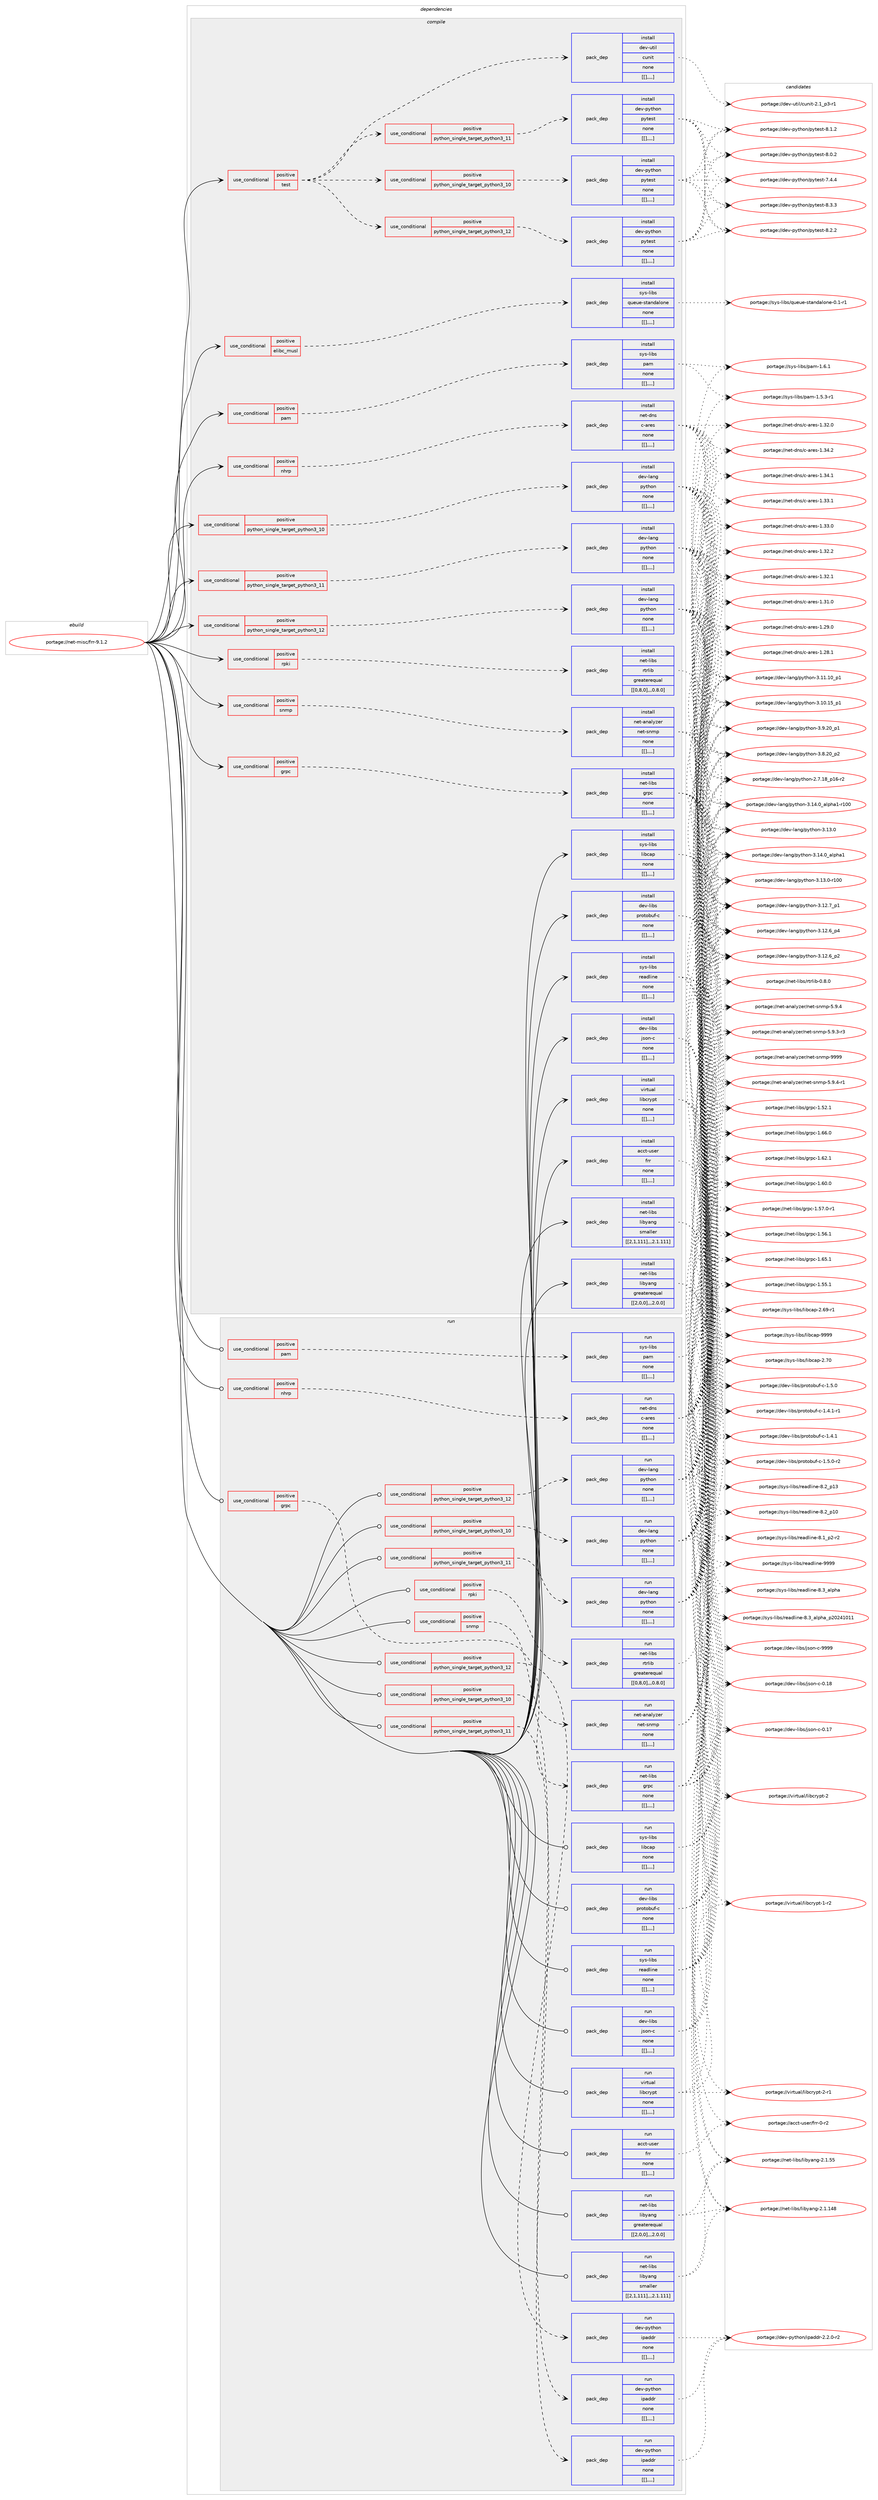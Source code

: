 digraph prolog {

# *************
# Graph options
# *************

newrank=true;
concentrate=true;
compound=true;
graph [rankdir=LR,fontname=Helvetica,fontsize=10,ranksep=1.5];#, ranksep=2.5, nodesep=0.2];
edge  [arrowhead=vee];
node  [fontname=Helvetica,fontsize=10];

# **********
# The ebuild
# **********

subgraph cluster_leftcol {
color=gray;
label=<<i>ebuild</i>>;
id [label="portage://net-misc/frr-9.1.2", color=red, width=4, href="../net-misc/frr-9.1.2.svg"];
}

# ****************
# The dependencies
# ****************

subgraph cluster_midcol {
color=gray;
label=<<i>dependencies</i>>;
subgraph cluster_compile {
fillcolor="#eeeeee";
style=filled;
label=<<i>compile</i>>;
subgraph cond102938 {
dependency391035 [label=<<TABLE BORDER="0" CELLBORDER="1" CELLSPACING="0" CELLPADDING="4"><TR><TD ROWSPAN="3" CELLPADDING="10">use_conditional</TD></TR><TR><TD>positive</TD></TR><TR><TD>elibc_musl</TD></TR></TABLE>>, shape=none, color=red];
subgraph pack285143 {
dependency391038 [label=<<TABLE BORDER="0" CELLBORDER="1" CELLSPACING="0" CELLPADDING="4" WIDTH="220"><TR><TD ROWSPAN="6" CELLPADDING="30">pack_dep</TD></TR><TR><TD WIDTH="110">install</TD></TR><TR><TD>sys-libs</TD></TR><TR><TD>queue-standalone</TD></TR><TR><TD>none</TD></TR><TR><TD>[[],,,,]</TD></TR></TABLE>>, shape=none, color=blue];
}
dependency391035:e -> dependency391038:w [weight=20,style="dashed",arrowhead="vee"];
}
id:e -> dependency391035:w [weight=20,style="solid",arrowhead="vee"];
subgraph cond102946 {
dependency391045 [label=<<TABLE BORDER="0" CELLBORDER="1" CELLSPACING="0" CELLPADDING="4"><TR><TD ROWSPAN="3" CELLPADDING="10">use_conditional</TD></TR><TR><TD>positive</TD></TR><TR><TD>grpc</TD></TR></TABLE>>, shape=none, color=red];
subgraph pack285152 {
dependency391138 [label=<<TABLE BORDER="0" CELLBORDER="1" CELLSPACING="0" CELLPADDING="4" WIDTH="220"><TR><TD ROWSPAN="6" CELLPADDING="30">pack_dep</TD></TR><TR><TD WIDTH="110">install</TD></TR><TR><TD>net-libs</TD></TR><TR><TD>grpc</TD></TR><TR><TD>none</TD></TR><TR><TD>[[],,,,]</TD></TR></TABLE>>, shape=none, color=blue];
}
dependency391045:e -> dependency391138:w [weight=20,style="dashed",arrowhead="vee"];
}
id:e -> dependency391045:w [weight=20,style="solid",arrowhead="vee"];
subgraph cond102976 {
dependency391144 [label=<<TABLE BORDER="0" CELLBORDER="1" CELLSPACING="0" CELLPADDING="4"><TR><TD ROWSPAN="3" CELLPADDING="10">use_conditional</TD></TR><TR><TD>positive</TD></TR><TR><TD>nhrp</TD></TR></TABLE>>, shape=none, color=red];
subgraph pack285251 {
dependency391244 [label=<<TABLE BORDER="0" CELLBORDER="1" CELLSPACING="0" CELLPADDING="4" WIDTH="220"><TR><TD ROWSPAN="6" CELLPADDING="30">pack_dep</TD></TR><TR><TD WIDTH="110">install</TD></TR><TR><TD>net-dns</TD></TR><TR><TD>c-ares</TD></TR><TR><TD>none</TD></TR><TR><TD>[[],,,,]</TD></TR></TABLE>>, shape=none, color=blue];
}
dependency391144:e -> dependency391244:w [weight=20,style="dashed",arrowhead="vee"];
}
id:e -> dependency391144:w [weight=20,style="solid",arrowhead="vee"];
subgraph cond103018 {
dependency391265 [label=<<TABLE BORDER="0" CELLBORDER="1" CELLSPACING="0" CELLPADDING="4"><TR><TD ROWSPAN="3" CELLPADDING="10">use_conditional</TD></TR><TR><TD>positive</TD></TR><TR><TD>pam</TD></TR></TABLE>>, shape=none, color=red];
subgraph pack285320 {
dependency391309 [label=<<TABLE BORDER="0" CELLBORDER="1" CELLSPACING="0" CELLPADDING="4" WIDTH="220"><TR><TD ROWSPAN="6" CELLPADDING="30">pack_dep</TD></TR><TR><TD WIDTH="110">install</TD></TR><TR><TD>sys-libs</TD></TR><TR><TD>pam</TD></TR><TR><TD>none</TD></TR><TR><TD>[[],,,,]</TD></TR></TABLE>>, shape=none, color=blue];
}
dependency391265:e -> dependency391309:w [weight=20,style="dashed",arrowhead="vee"];
}
id:e -> dependency391265:w [weight=20,style="solid",arrowhead="vee"];
subgraph cond103043 {
dependency391344 [label=<<TABLE BORDER="0" CELLBORDER="1" CELLSPACING="0" CELLPADDING="4"><TR><TD ROWSPAN="3" CELLPADDING="10">use_conditional</TD></TR><TR><TD>positive</TD></TR><TR><TD>python_single_target_python3_10</TD></TR></TABLE>>, shape=none, color=red];
subgraph pack285354 {
dependency391349 [label=<<TABLE BORDER="0" CELLBORDER="1" CELLSPACING="0" CELLPADDING="4" WIDTH="220"><TR><TD ROWSPAN="6" CELLPADDING="30">pack_dep</TD></TR><TR><TD WIDTH="110">install</TD></TR><TR><TD>dev-lang</TD></TR><TR><TD>python</TD></TR><TR><TD>none</TD></TR><TR><TD>[[],,,,]</TD></TR></TABLE>>, shape=none, color=blue];
}
dependency391344:e -> dependency391349:w [weight=20,style="dashed",arrowhead="vee"];
}
id:e -> dependency391344:w [weight=20,style="solid",arrowhead="vee"];
subgraph cond103051 {
dependency391383 [label=<<TABLE BORDER="0" CELLBORDER="1" CELLSPACING="0" CELLPADDING="4"><TR><TD ROWSPAN="3" CELLPADDING="10">use_conditional</TD></TR><TR><TD>positive</TD></TR><TR><TD>python_single_target_python3_11</TD></TR></TABLE>>, shape=none, color=red];
subgraph pack285419 {
dependency391515 [label=<<TABLE BORDER="0" CELLBORDER="1" CELLSPACING="0" CELLPADDING="4" WIDTH="220"><TR><TD ROWSPAN="6" CELLPADDING="30">pack_dep</TD></TR><TR><TD WIDTH="110">install</TD></TR><TR><TD>dev-lang</TD></TR><TR><TD>python</TD></TR><TR><TD>none</TD></TR><TR><TD>[[],,,,]</TD></TR></TABLE>>, shape=none, color=blue];
}
dependency391383:e -> dependency391515:w [weight=20,style="dashed",arrowhead="vee"];
}
id:e -> dependency391383:w [weight=20,style="solid",arrowhead="vee"];
subgraph cond103108 {
dependency391537 [label=<<TABLE BORDER="0" CELLBORDER="1" CELLSPACING="0" CELLPADDING="4"><TR><TD ROWSPAN="3" CELLPADDING="10">use_conditional</TD></TR><TR><TD>positive</TD></TR><TR><TD>python_single_target_python3_12</TD></TR></TABLE>>, shape=none, color=red];
subgraph pack285486 {
dependency391576 [label=<<TABLE BORDER="0" CELLBORDER="1" CELLSPACING="0" CELLPADDING="4" WIDTH="220"><TR><TD ROWSPAN="6" CELLPADDING="30">pack_dep</TD></TR><TR><TD WIDTH="110">install</TD></TR><TR><TD>dev-lang</TD></TR><TR><TD>python</TD></TR><TR><TD>none</TD></TR><TR><TD>[[],,,,]</TD></TR></TABLE>>, shape=none, color=blue];
}
dependency391537:e -> dependency391576:w [weight=20,style="dashed",arrowhead="vee"];
}
id:e -> dependency391537:w [weight=20,style="solid",arrowhead="vee"];
subgraph cond103125 {
dependency391596 [label=<<TABLE BORDER="0" CELLBORDER="1" CELLSPACING="0" CELLPADDING="4"><TR><TD ROWSPAN="3" CELLPADDING="10">use_conditional</TD></TR><TR><TD>positive</TD></TR><TR><TD>rpki</TD></TR></TABLE>>, shape=none, color=red];
subgraph pack285515 {
dependency391599 [label=<<TABLE BORDER="0" CELLBORDER="1" CELLSPACING="0" CELLPADDING="4" WIDTH="220"><TR><TD ROWSPAN="6" CELLPADDING="30">pack_dep</TD></TR><TR><TD WIDTH="110">install</TD></TR><TR><TD>net-libs</TD></TR><TR><TD>rtrlib</TD></TR><TR><TD>greaterequal</TD></TR><TR><TD>[[0,8,0],,,0.8.0]</TD></TR></TABLE>>, shape=none, color=blue];
}
dependency391596:e -> dependency391599:w [weight=20,style="dashed",arrowhead="vee"];
}
id:e -> dependency391596:w [weight=20,style="solid",arrowhead="vee"];
subgraph cond103149 {
dependency391636 [label=<<TABLE BORDER="0" CELLBORDER="1" CELLSPACING="0" CELLPADDING="4"><TR><TD ROWSPAN="3" CELLPADDING="10">use_conditional</TD></TR><TR><TD>positive</TD></TR><TR><TD>snmp</TD></TR></TABLE>>, shape=none, color=red];
subgraph pack285562 {
dependency391753 [label=<<TABLE BORDER="0" CELLBORDER="1" CELLSPACING="0" CELLPADDING="4" WIDTH="220"><TR><TD ROWSPAN="6" CELLPADDING="30">pack_dep</TD></TR><TR><TD WIDTH="110">install</TD></TR><TR><TD>net-analyzer</TD></TR><TR><TD>net-snmp</TD></TR><TR><TD>none</TD></TR><TR><TD>[[],,,,]</TD></TR></TABLE>>, shape=none, color=blue];
}
dependency391636:e -> dependency391753:w [weight=20,style="dashed",arrowhead="vee"];
}
id:e -> dependency391636:w [weight=20,style="solid",arrowhead="vee"];
subgraph cond103197 {
dependency391789 [label=<<TABLE BORDER="0" CELLBORDER="1" CELLSPACING="0" CELLPADDING="4"><TR><TD ROWSPAN="3" CELLPADDING="10">use_conditional</TD></TR><TR><TD>positive</TD></TR><TR><TD>test</TD></TR></TABLE>>, shape=none, color=red];
subgraph cond103205 {
dependency391791 [label=<<TABLE BORDER="0" CELLBORDER="1" CELLSPACING="0" CELLPADDING="4"><TR><TD ROWSPAN="3" CELLPADDING="10">use_conditional</TD></TR><TR><TD>positive</TD></TR><TR><TD>python_single_target_python3_10</TD></TR></TABLE>>, shape=none, color=red];
subgraph pack285688 {
dependency391860 [label=<<TABLE BORDER="0" CELLBORDER="1" CELLSPACING="0" CELLPADDING="4" WIDTH="220"><TR><TD ROWSPAN="6" CELLPADDING="30">pack_dep</TD></TR><TR><TD WIDTH="110">install</TD></TR><TR><TD>dev-python</TD></TR><TR><TD>pytest</TD></TR><TR><TD>none</TD></TR><TR><TD>[[],,,,]</TD></TR></TABLE>>, shape=none, color=blue];
}
dependency391791:e -> dependency391860:w [weight=20,style="dashed",arrowhead="vee"];
}
dependency391789:e -> dependency391791:w [weight=20,style="dashed",arrowhead="vee"];
subgraph cond103228 {
dependency391882 [label=<<TABLE BORDER="0" CELLBORDER="1" CELLSPACING="0" CELLPADDING="4"><TR><TD ROWSPAN="3" CELLPADDING="10">use_conditional</TD></TR><TR><TD>positive</TD></TR><TR><TD>python_single_target_python3_11</TD></TR></TABLE>>, shape=none, color=red];
subgraph pack285748 {
dependency391953 [label=<<TABLE BORDER="0" CELLBORDER="1" CELLSPACING="0" CELLPADDING="4" WIDTH="220"><TR><TD ROWSPAN="6" CELLPADDING="30">pack_dep</TD></TR><TR><TD WIDTH="110">install</TD></TR><TR><TD>dev-python</TD></TR><TR><TD>pytest</TD></TR><TR><TD>none</TD></TR><TR><TD>[[],,,,]</TD></TR></TABLE>>, shape=none, color=blue];
}
dependency391882:e -> dependency391953:w [weight=20,style="dashed",arrowhead="vee"];
}
dependency391789:e -> dependency391882:w [weight=20,style="dashed",arrowhead="vee"];
subgraph cond103262 {
dependency392021 [label=<<TABLE BORDER="0" CELLBORDER="1" CELLSPACING="0" CELLPADDING="4"><TR><TD ROWSPAN="3" CELLPADDING="10">use_conditional</TD></TR><TR><TD>positive</TD></TR><TR><TD>python_single_target_python3_12</TD></TR></TABLE>>, shape=none, color=red];
subgraph pack285832 {
dependency392093 [label=<<TABLE BORDER="0" CELLBORDER="1" CELLSPACING="0" CELLPADDING="4" WIDTH="220"><TR><TD ROWSPAN="6" CELLPADDING="30">pack_dep</TD></TR><TR><TD WIDTH="110">install</TD></TR><TR><TD>dev-python</TD></TR><TR><TD>pytest</TD></TR><TR><TD>none</TD></TR><TR><TD>[[],,,,]</TD></TR></TABLE>>, shape=none, color=blue];
}
dependency392021:e -> dependency392093:w [weight=20,style="dashed",arrowhead="vee"];
}
dependency391789:e -> dependency392021:w [weight=20,style="dashed",arrowhead="vee"];
subgraph pack285847 {
dependency392126 [label=<<TABLE BORDER="0" CELLBORDER="1" CELLSPACING="0" CELLPADDING="4" WIDTH="220"><TR><TD ROWSPAN="6" CELLPADDING="30">pack_dep</TD></TR><TR><TD WIDTH="110">install</TD></TR><TR><TD>dev-util</TD></TR><TR><TD>cunit</TD></TR><TR><TD>none</TD></TR><TR><TD>[[],,,,]</TD></TR></TABLE>>, shape=none, color=blue];
}
dependency391789:e -> dependency392126:w [weight=20,style="dashed",arrowhead="vee"];
}
id:e -> dependency391789:w [weight=20,style="solid",arrowhead="vee"];
subgraph pack285870 {
dependency392189 [label=<<TABLE BORDER="0" CELLBORDER="1" CELLSPACING="0" CELLPADDING="4" WIDTH="220"><TR><TD ROWSPAN="6" CELLPADDING="30">pack_dep</TD></TR><TR><TD WIDTH="110">install</TD></TR><TR><TD>acct-user</TD></TR><TR><TD>frr</TD></TR><TR><TD>none</TD></TR><TR><TD>[[],,,,]</TD></TR></TABLE>>, shape=none, color=blue];
}
id:e -> dependency392189:w [weight=20,style="solid",arrowhead="vee"];
subgraph pack285906 {
dependency392227 [label=<<TABLE BORDER="0" CELLBORDER="1" CELLSPACING="0" CELLPADDING="4" WIDTH="220"><TR><TD ROWSPAN="6" CELLPADDING="30">pack_dep</TD></TR><TR><TD WIDTH="110">install</TD></TR><TR><TD>dev-libs</TD></TR><TR><TD>json-c</TD></TR><TR><TD>none</TD></TR><TR><TD>[[],,,,]</TD></TR></TABLE>>, shape=none, color=blue];
}
id:e -> dependency392227:w [weight=20,style="solid",arrowhead="vee"];
subgraph pack285934 {
dependency392250 [label=<<TABLE BORDER="0" CELLBORDER="1" CELLSPACING="0" CELLPADDING="4" WIDTH="220"><TR><TD ROWSPAN="6" CELLPADDING="30">pack_dep</TD></TR><TR><TD WIDTH="110">install</TD></TR><TR><TD>dev-libs</TD></TR><TR><TD>protobuf-c</TD></TR><TR><TD>none</TD></TR><TR><TD>[[],,,,]</TD></TR></TABLE>>, shape=none, color=blue];
}
id:e -> dependency392250:w [weight=20,style="solid",arrowhead="vee"];
subgraph pack285974 {
dependency392304 [label=<<TABLE BORDER="0" CELLBORDER="1" CELLSPACING="0" CELLPADDING="4" WIDTH="220"><TR><TD ROWSPAN="6" CELLPADDING="30">pack_dep</TD></TR><TR><TD WIDTH="110">install</TD></TR><TR><TD>net-libs</TD></TR><TR><TD>libyang</TD></TR><TR><TD>greaterequal</TD></TR><TR><TD>[[2,0,0],,,2.0.0]</TD></TR></TABLE>>, shape=none, color=blue];
}
id:e -> dependency392304:w [weight=20,style="solid",arrowhead="vee"];
subgraph pack285984 {
dependency392344 [label=<<TABLE BORDER="0" CELLBORDER="1" CELLSPACING="0" CELLPADDING="4" WIDTH="220"><TR><TD ROWSPAN="6" CELLPADDING="30">pack_dep</TD></TR><TR><TD WIDTH="110">install</TD></TR><TR><TD>net-libs</TD></TR><TR><TD>libyang</TD></TR><TR><TD>smaller</TD></TR><TR><TD>[[2,1,111],,,2.1.111]</TD></TR></TABLE>>, shape=none, color=blue];
}
id:e -> dependency392344:w [weight=20,style="solid",arrowhead="vee"];
subgraph pack286013 {
dependency392351 [label=<<TABLE BORDER="0" CELLBORDER="1" CELLSPACING="0" CELLPADDING="4" WIDTH="220"><TR><TD ROWSPAN="6" CELLPADDING="30">pack_dep</TD></TR><TR><TD WIDTH="110">install</TD></TR><TR><TD>sys-libs</TD></TR><TR><TD>libcap</TD></TR><TR><TD>none</TD></TR><TR><TD>[[],,,,]</TD></TR></TABLE>>, shape=none, color=blue];
}
id:e -> dependency392351:w [weight=20,style="solid",arrowhead="vee"];
subgraph pack286098 {
dependency392473 [label=<<TABLE BORDER="0" CELLBORDER="1" CELLSPACING="0" CELLPADDING="4" WIDTH="220"><TR><TD ROWSPAN="6" CELLPADDING="30">pack_dep</TD></TR><TR><TD WIDTH="110">install</TD></TR><TR><TD>sys-libs</TD></TR><TR><TD>readline</TD></TR><TR><TD>none</TD></TR><TR><TD>[[],,,,]</TD></TR></TABLE>>, shape=none, color=blue];
}
id:e -> dependency392473:w [weight=20,style="solid",arrowhead="vee"];
subgraph pack286120 {
dependency392523 [label=<<TABLE BORDER="0" CELLBORDER="1" CELLSPACING="0" CELLPADDING="4" WIDTH="220"><TR><TD ROWSPAN="6" CELLPADDING="30">pack_dep</TD></TR><TR><TD WIDTH="110">install</TD></TR><TR><TD>virtual</TD></TR><TR><TD>libcrypt</TD></TR><TR><TD>none</TD></TR><TR><TD>[[],,,,]</TD></TR></TABLE>>, shape=none, color=blue];
}
id:e -> dependency392523:w [weight=20,style="solid",arrowhead="vee"];
}
subgraph cluster_compileandrun {
fillcolor="#eeeeee";
style=filled;
label=<<i>compile and run</i>>;
}
subgraph cluster_run {
fillcolor="#eeeeee";
style=filled;
label=<<i>run</i>>;
subgraph cond103440 {
dependency392530 [label=<<TABLE BORDER="0" CELLBORDER="1" CELLSPACING="0" CELLPADDING="4"><TR><TD ROWSPAN="3" CELLPADDING="10">use_conditional</TD></TR><TR><TD>positive</TD></TR><TR><TD>grpc</TD></TR></TABLE>>, shape=none, color=red];
subgraph pack286167 {
dependency392570 [label=<<TABLE BORDER="0" CELLBORDER="1" CELLSPACING="0" CELLPADDING="4" WIDTH="220"><TR><TD ROWSPAN="6" CELLPADDING="30">pack_dep</TD></TR><TR><TD WIDTH="110">run</TD></TR><TR><TD>net-libs</TD></TR><TR><TD>grpc</TD></TR><TR><TD>none</TD></TR><TR><TD>[[],,,,]</TD></TR></TABLE>>, shape=none, color=blue];
}
dependency392530:e -> dependency392570:w [weight=20,style="dashed",arrowhead="vee"];
}
id:e -> dependency392530:w [weight=20,style="solid",arrowhead="odot"];
subgraph cond103509 {
dependency392714 [label=<<TABLE BORDER="0" CELLBORDER="1" CELLSPACING="0" CELLPADDING="4"><TR><TD ROWSPAN="3" CELLPADDING="10">use_conditional</TD></TR><TR><TD>positive</TD></TR><TR><TD>nhrp</TD></TR></TABLE>>, shape=none, color=red];
subgraph pack286259 {
dependency392717 [label=<<TABLE BORDER="0" CELLBORDER="1" CELLSPACING="0" CELLPADDING="4" WIDTH="220"><TR><TD ROWSPAN="6" CELLPADDING="30">pack_dep</TD></TR><TR><TD WIDTH="110">run</TD></TR><TR><TD>net-dns</TD></TR><TR><TD>c-ares</TD></TR><TR><TD>none</TD></TR><TR><TD>[[],,,,]</TD></TR></TABLE>>, shape=none, color=blue];
}
dependency392714:e -> dependency392717:w [weight=20,style="dashed",arrowhead="vee"];
}
id:e -> dependency392714:w [weight=20,style="solid",arrowhead="odot"];
subgraph cond103510 {
dependency392797 [label=<<TABLE BORDER="0" CELLBORDER="1" CELLSPACING="0" CELLPADDING="4"><TR><TD ROWSPAN="3" CELLPADDING="10">use_conditional</TD></TR><TR><TD>positive</TD></TR><TR><TD>pam</TD></TR></TABLE>>, shape=none, color=red];
subgraph pack286357 {
dependency392855 [label=<<TABLE BORDER="0" CELLBORDER="1" CELLSPACING="0" CELLPADDING="4" WIDTH="220"><TR><TD ROWSPAN="6" CELLPADDING="30">pack_dep</TD></TR><TR><TD WIDTH="110">run</TD></TR><TR><TD>sys-libs</TD></TR><TR><TD>pam</TD></TR><TR><TD>none</TD></TR><TR><TD>[[],,,,]</TD></TR></TABLE>>, shape=none, color=blue];
}
dependency392797:e -> dependency392855:w [weight=20,style="dashed",arrowhead="vee"];
}
id:e -> dependency392797:w [weight=20,style="solid",arrowhead="odot"];
subgraph cond103579 {
dependency393001 [label=<<TABLE BORDER="0" CELLBORDER="1" CELLSPACING="0" CELLPADDING="4"><TR><TD ROWSPAN="3" CELLPADDING="10">use_conditional</TD></TR><TR><TD>positive</TD></TR><TR><TD>python_single_target_python3_10</TD></TR></TABLE>>, shape=none, color=red];
subgraph pack286463 {
dependency393043 [label=<<TABLE BORDER="0" CELLBORDER="1" CELLSPACING="0" CELLPADDING="4" WIDTH="220"><TR><TD ROWSPAN="6" CELLPADDING="30">pack_dep</TD></TR><TR><TD WIDTH="110">run</TD></TR><TR><TD>dev-lang</TD></TR><TR><TD>python</TD></TR><TR><TD>none</TD></TR><TR><TD>[[],,,,]</TD></TR></TABLE>>, shape=none, color=blue];
}
dependency393001:e -> dependency393043:w [weight=20,style="dashed",arrowhead="vee"];
}
id:e -> dependency393001:w [weight=20,style="solid",arrowhead="odot"];
subgraph cond103619 {
dependency393217 [label=<<TABLE BORDER="0" CELLBORDER="1" CELLSPACING="0" CELLPADDING="4"><TR><TD ROWSPAN="3" CELLPADDING="10">use_conditional</TD></TR><TR><TD>positive</TD></TR><TR><TD>python_single_target_python3_10</TD></TR></TABLE>>, shape=none, color=red];
subgraph pack286594 {
dependency393273 [label=<<TABLE BORDER="0" CELLBORDER="1" CELLSPACING="0" CELLPADDING="4" WIDTH="220"><TR><TD ROWSPAN="6" CELLPADDING="30">pack_dep</TD></TR><TR><TD WIDTH="110">run</TD></TR><TR><TD>dev-python</TD></TR><TR><TD>ipaddr</TD></TR><TR><TD>none</TD></TR><TR><TD>[[],,,,]</TD></TR></TABLE>>, shape=none, color=blue];
}
dependency393217:e -> dependency393273:w [weight=20,style="dashed",arrowhead="vee"];
}
id:e -> dependency393217:w [weight=20,style="solid",arrowhead="odot"];
subgraph cond103695 {
dependency393280 [label=<<TABLE BORDER="0" CELLBORDER="1" CELLSPACING="0" CELLPADDING="4"><TR><TD ROWSPAN="3" CELLPADDING="10">use_conditional</TD></TR><TR><TD>positive</TD></TR><TR><TD>python_single_target_python3_11</TD></TR></TABLE>>, shape=none, color=red];
subgraph pack286652 {
dependency393305 [label=<<TABLE BORDER="0" CELLBORDER="1" CELLSPACING="0" CELLPADDING="4" WIDTH="220"><TR><TD ROWSPAN="6" CELLPADDING="30">pack_dep</TD></TR><TR><TD WIDTH="110">run</TD></TR><TR><TD>dev-lang</TD></TR><TR><TD>python</TD></TR><TR><TD>none</TD></TR><TR><TD>[[],,,,]</TD></TR></TABLE>>, shape=none, color=blue];
}
dependency393280:e -> dependency393305:w [weight=20,style="dashed",arrowhead="vee"];
}
id:e -> dependency393280:w [weight=20,style="solid",arrowhead="odot"];
subgraph cond103707 {
dependency393328 [label=<<TABLE BORDER="0" CELLBORDER="1" CELLSPACING="0" CELLPADDING="4"><TR><TD ROWSPAN="3" CELLPADDING="10">use_conditional</TD></TR><TR><TD>positive</TD></TR><TR><TD>python_single_target_python3_11</TD></TR></TABLE>>, shape=none, color=red];
subgraph pack286692 {
dependency393370 [label=<<TABLE BORDER="0" CELLBORDER="1" CELLSPACING="0" CELLPADDING="4" WIDTH="220"><TR><TD ROWSPAN="6" CELLPADDING="30">pack_dep</TD></TR><TR><TD WIDTH="110">run</TD></TR><TR><TD>dev-python</TD></TR><TR><TD>ipaddr</TD></TR><TR><TD>none</TD></TR><TR><TD>[[],,,,]</TD></TR></TABLE>>, shape=none, color=blue];
}
dependency393328:e -> dependency393370:w [weight=20,style="dashed",arrowhead="vee"];
}
id:e -> dependency393328:w [weight=20,style="solid",arrowhead="odot"];
subgraph cond103730 {
dependency393446 [label=<<TABLE BORDER="0" CELLBORDER="1" CELLSPACING="0" CELLPADDING="4"><TR><TD ROWSPAN="3" CELLPADDING="10">use_conditional</TD></TR><TR><TD>positive</TD></TR><TR><TD>python_single_target_python3_12</TD></TR></TABLE>>, shape=none, color=red];
subgraph pack286765 {
dependency393484 [label=<<TABLE BORDER="0" CELLBORDER="1" CELLSPACING="0" CELLPADDING="4" WIDTH="220"><TR><TD ROWSPAN="6" CELLPADDING="30">pack_dep</TD></TR><TR><TD WIDTH="110">run</TD></TR><TR><TD>dev-lang</TD></TR><TR><TD>python</TD></TR><TR><TD>none</TD></TR><TR><TD>[[],,,,]</TD></TR></TABLE>>, shape=none, color=blue];
}
dependency393446:e -> dependency393484:w [weight=20,style="dashed",arrowhead="vee"];
}
id:e -> dependency393446:w [weight=20,style="solid",arrowhead="odot"];
subgraph cond103762 {
dependency393570 [label=<<TABLE BORDER="0" CELLBORDER="1" CELLSPACING="0" CELLPADDING="4"><TR><TD ROWSPAN="3" CELLPADDING="10">use_conditional</TD></TR><TR><TD>positive</TD></TR><TR><TD>python_single_target_python3_12</TD></TR></TABLE>>, shape=none, color=red];
subgraph pack286853 {
dependency393626 [label=<<TABLE BORDER="0" CELLBORDER="1" CELLSPACING="0" CELLPADDING="4" WIDTH="220"><TR><TD ROWSPAN="6" CELLPADDING="30">pack_dep</TD></TR><TR><TD WIDTH="110">run</TD></TR><TR><TD>dev-python</TD></TR><TR><TD>ipaddr</TD></TR><TR><TD>none</TD></TR><TR><TD>[[],,,,]</TD></TR></TABLE>>, shape=none, color=blue];
}
dependency393570:e -> dependency393626:w [weight=20,style="dashed",arrowhead="vee"];
}
id:e -> dependency393570:w [weight=20,style="solid",arrowhead="odot"];
subgraph cond103801 {
dependency393687 [label=<<TABLE BORDER="0" CELLBORDER="1" CELLSPACING="0" CELLPADDING="4"><TR><TD ROWSPAN="3" CELLPADDING="10">use_conditional</TD></TR><TR><TD>positive</TD></TR><TR><TD>rpki</TD></TR></TABLE>>, shape=none, color=red];
subgraph pack286940 {
dependency393709 [label=<<TABLE BORDER="0" CELLBORDER="1" CELLSPACING="0" CELLPADDING="4" WIDTH="220"><TR><TD ROWSPAN="6" CELLPADDING="30">pack_dep</TD></TR><TR><TD WIDTH="110">run</TD></TR><TR><TD>net-libs</TD></TR><TR><TD>rtrlib</TD></TR><TR><TD>greaterequal</TD></TR><TR><TD>[[0,8,0],,,0.8.0]</TD></TR></TABLE>>, shape=none, color=blue];
}
dependency393687:e -> dependency393709:w [weight=20,style="dashed",arrowhead="vee"];
}
id:e -> dependency393687:w [weight=20,style="solid",arrowhead="odot"];
subgraph cond103825 {
dependency393865 [label=<<TABLE BORDER="0" CELLBORDER="1" CELLSPACING="0" CELLPADDING="4"><TR><TD ROWSPAN="3" CELLPADDING="10">use_conditional</TD></TR><TR><TD>positive</TD></TR><TR><TD>snmp</TD></TR></TABLE>>, shape=none, color=red];
subgraph pack287046 {
dependency393908 [label=<<TABLE BORDER="0" CELLBORDER="1" CELLSPACING="0" CELLPADDING="4" WIDTH="220"><TR><TD ROWSPAN="6" CELLPADDING="30">pack_dep</TD></TR><TR><TD WIDTH="110">run</TD></TR><TR><TD>net-analyzer</TD></TR><TR><TD>net-snmp</TD></TR><TR><TD>none</TD></TR><TR><TD>[[],,,,]</TD></TR></TABLE>>, shape=none, color=blue];
}
dependency393865:e -> dependency393908:w [weight=20,style="dashed",arrowhead="vee"];
}
id:e -> dependency393865:w [weight=20,style="solid",arrowhead="odot"];
subgraph pack287079 {
dependency393934 [label=<<TABLE BORDER="0" CELLBORDER="1" CELLSPACING="0" CELLPADDING="4" WIDTH="220"><TR><TD ROWSPAN="6" CELLPADDING="30">pack_dep</TD></TR><TR><TD WIDTH="110">run</TD></TR><TR><TD>acct-user</TD></TR><TR><TD>frr</TD></TR><TR><TD>none</TD></TR><TR><TD>[[],,,,]</TD></TR></TABLE>>, shape=none, color=blue];
}
id:e -> dependency393934:w [weight=20,style="solid",arrowhead="odot"];
subgraph pack287135 {
dependency394001 [label=<<TABLE BORDER="0" CELLBORDER="1" CELLSPACING="0" CELLPADDING="4" WIDTH="220"><TR><TD ROWSPAN="6" CELLPADDING="30">pack_dep</TD></TR><TR><TD WIDTH="110">run</TD></TR><TR><TD>dev-libs</TD></TR><TR><TD>json-c</TD></TR><TR><TD>none</TD></TR><TR><TD>[[],,,,]</TD></TR></TABLE>>, shape=none, color=blue];
}
id:e -> dependency394001:w [weight=20,style="solid",arrowhead="odot"];
subgraph pack287154 {
dependency394024 [label=<<TABLE BORDER="0" CELLBORDER="1" CELLSPACING="0" CELLPADDING="4" WIDTH="220"><TR><TD ROWSPAN="6" CELLPADDING="30">pack_dep</TD></TR><TR><TD WIDTH="110">run</TD></TR><TR><TD>dev-libs</TD></TR><TR><TD>protobuf-c</TD></TR><TR><TD>none</TD></TR><TR><TD>[[],,,,]</TD></TR></TABLE>>, shape=none, color=blue];
}
id:e -> dependency394024:w [weight=20,style="solid",arrowhead="odot"];
subgraph pack287156 {
dependency394066 [label=<<TABLE BORDER="0" CELLBORDER="1" CELLSPACING="0" CELLPADDING="4" WIDTH="220"><TR><TD ROWSPAN="6" CELLPADDING="30">pack_dep</TD></TR><TR><TD WIDTH="110">run</TD></TR><TR><TD>net-libs</TD></TR><TR><TD>libyang</TD></TR><TR><TD>greaterequal</TD></TR><TR><TD>[[2,0,0],,,2.0.0]</TD></TR></TABLE>>, shape=none, color=blue];
}
id:e -> dependency394066:w [weight=20,style="solid",arrowhead="odot"];
subgraph pack287185 {
dependency394145 [label=<<TABLE BORDER="0" CELLBORDER="1" CELLSPACING="0" CELLPADDING="4" WIDTH="220"><TR><TD ROWSPAN="6" CELLPADDING="30">pack_dep</TD></TR><TR><TD WIDTH="110">run</TD></TR><TR><TD>net-libs</TD></TR><TR><TD>libyang</TD></TR><TR><TD>smaller</TD></TR><TR><TD>[[2,1,111],,,2.1.111]</TD></TR></TABLE>>, shape=none, color=blue];
}
id:e -> dependency394145:w [weight=20,style="solid",arrowhead="odot"];
subgraph pack287240 {
dependency394165 [label=<<TABLE BORDER="0" CELLBORDER="1" CELLSPACING="0" CELLPADDING="4" WIDTH="220"><TR><TD ROWSPAN="6" CELLPADDING="30">pack_dep</TD></TR><TR><TD WIDTH="110">run</TD></TR><TR><TD>sys-libs</TD></TR><TR><TD>libcap</TD></TR><TR><TD>none</TD></TR><TR><TD>[[],,,,]</TD></TR></TABLE>>, shape=none, color=blue];
}
id:e -> dependency394165:w [weight=20,style="solid",arrowhead="odot"];
subgraph pack287287 {
dependency394235 [label=<<TABLE BORDER="0" CELLBORDER="1" CELLSPACING="0" CELLPADDING="4" WIDTH="220"><TR><TD ROWSPAN="6" CELLPADDING="30">pack_dep</TD></TR><TR><TD WIDTH="110">run</TD></TR><TR><TD>sys-libs</TD></TR><TR><TD>readline</TD></TR><TR><TD>none</TD></TR><TR><TD>[[],,,,]</TD></TR></TABLE>>, shape=none, color=blue];
}
id:e -> dependency394235:w [weight=20,style="solid",arrowhead="odot"];
subgraph pack287319 {
dependency394258 [label=<<TABLE BORDER="0" CELLBORDER="1" CELLSPACING="0" CELLPADDING="4" WIDTH="220"><TR><TD ROWSPAN="6" CELLPADDING="30">pack_dep</TD></TR><TR><TD WIDTH="110">run</TD></TR><TR><TD>virtual</TD></TR><TR><TD>libcrypt</TD></TR><TR><TD>none</TD></TR><TR><TD>[[],,,,]</TD></TR></TABLE>>, shape=none, color=blue];
}
id:e -> dependency394258:w [weight=20,style="solid",arrowhead="odot"];
}
}

# **************
# The candidates
# **************

subgraph cluster_choices {
rank=same;
color=gray;
label=<<i>candidates</i>>;

subgraph choice285867 {
color=black;
nodesep=1;
choice115121115451081059811547113117101117101451151169711010097108111110101454846494511449 [label="portage://sys-libs/queue-standalone-0.1-r1", color=red, width=4,href="../sys-libs/queue-standalone-0.1-r1.svg"];
dependency391038:e -> choice115121115451081059811547113117101117101451151169711010097108111110101454846494511449:w [style=dotted,weight="100"];
}
subgraph choice285870 {
color=black;
nodesep=1;
choice1101011164510810598115471031141129945494654544648 [label="portage://net-libs/grpc-1.66.0", color=red, width=4,href="../net-libs/grpc-1.66.0.svg"];
choice1101011164510810598115471031141129945494654534649 [label="portage://net-libs/grpc-1.65.1", color=red, width=4,href="../net-libs/grpc-1.65.1.svg"];
choice1101011164510810598115471031141129945494654504649 [label="portage://net-libs/grpc-1.62.1", color=red, width=4,href="../net-libs/grpc-1.62.1.svg"];
choice1101011164510810598115471031141129945494654484648 [label="portage://net-libs/grpc-1.60.0", color=red, width=4,href="../net-libs/grpc-1.60.0.svg"];
choice11010111645108105981154710311411299454946535546484511449 [label="portage://net-libs/grpc-1.57.0-r1", color=red, width=4,href="../net-libs/grpc-1.57.0-r1.svg"];
choice1101011164510810598115471031141129945494653544649 [label="portage://net-libs/grpc-1.56.1", color=red, width=4,href="../net-libs/grpc-1.56.1.svg"];
choice1101011164510810598115471031141129945494653534649 [label="portage://net-libs/grpc-1.55.1", color=red, width=4,href="../net-libs/grpc-1.55.1.svg"];
choice1101011164510810598115471031141129945494653504649 [label="portage://net-libs/grpc-1.52.1", color=red, width=4,href="../net-libs/grpc-1.52.1.svg"];
dependency391138:e -> choice1101011164510810598115471031141129945494654544648:w [style=dotted,weight="100"];
dependency391138:e -> choice1101011164510810598115471031141129945494654534649:w [style=dotted,weight="100"];
dependency391138:e -> choice1101011164510810598115471031141129945494654504649:w [style=dotted,weight="100"];
dependency391138:e -> choice1101011164510810598115471031141129945494654484648:w [style=dotted,weight="100"];
dependency391138:e -> choice11010111645108105981154710311411299454946535546484511449:w [style=dotted,weight="100"];
dependency391138:e -> choice1101011164510810598115471031141129945494653544649:w [style=dotted,weight="100"];
dependency391138:e -> choice1101011164510810598115471031141129945494653534649:w [style=dotted,weight="100"];
dependency391138:e -> choice1101011164510810598115471031141129945494653504649:w [style=dotted,weight="100"];
}
subgraph choice285880 {
color=black;
nodesep=1;
choice110101116451001101154799459711410111545494651524650 [label="portage://net-dns/c-ares-1.34.2", color=red, width=4,href="../net-dns/c-ares-1.34.2.svg"];
choice110101116451001101154799459711410111545494651524649 [label="portage://net-dns/c-ares-1.34.1", color=red, width=4,href="../net-dns/c-ares-1.34.1.svg"];
choice110101116451001101154799459711410111545494651514649 [label="portage://net-dns/c-ares-1.33.1", color=red, width=4,href="../net-dns/c-ares-1.33.1.svg"];
choice110101116451001101154799459711410111545494651514648 [label="portage://net-dns/c-ares-1.33.0", color=red, width=4,href="../net-dns/c-ares-1.33.0.svg"];
choice110101116451001101154799459711410111545494651504650 [label="portage://net-dns/c-ares-1.32.2", color=red, width=4,href="../net-dns/c-ares-1.32.2.svg"];
choice110101116451001101154799459711410111545494651504649 [label="portage://net-dns/c-ares-1.32.1", color=red, width=4,href="../net-dns/c-ares-1.32.1.svg"];
choice110101116451001101154799459711410111545494651504648 [label="portage://net-dns/c-ares-1.32.0", color=red, width=4,href="../net-dns/c-ares-1.32.0.svg"];
choice110101116451001101154799459711410111545494651494648 [label="portage://net-dns/c-ares-1.31.0", color=red, width=4,href="../net-dns/c-ares-1.31.0.svg"];
choice110101116451001101154799459711410111545494650574648 [label="portage://net-dns/c-ares-1.29.0", color=red, width=4,href="../net-dns/c-ares-1.29.0.svg"];
choice110101116451001101154799459711410111545494650564649 [label="portage://net-dns/c-ares-1.28.1", color=red, width=4,href="../net-dns/c-ares-1.28.1.svg"];
dependency391244:e -> choice110101116451001101154799459711410111545494651524650:w [style=dotted,weight="100"];
dependency391244:e -> choice110101116451001101154799459711410111545494651524649:w [style=dotted,weight="100"];
dependency391244:e -> choice110101116451001101154799459711410111545494651514649:w [style=dotted,weight="100"];
dependency391244:e -> choice110101116451001101154799459711410111545494651514648:w [style=dotted,weight="100"];
dependency391244:e -> choice110101116451001101154799459711410111545494651504650:w [style=dotted,weight="100"];
dependency391244:e -> choice110101116451001101154799459711410111545494651504649:w [style=dotted,weight="100"];
dependency391244:e -> choice110101116451001101154799459711410111545494651504648:w [style=dotted,weight="100"];
dependency391244:e -> choice110101116451001101154799459711410111545494651494648:w [style=dotted,weight="100"];
dependency391244:e -> choice110101116451001101154799459711410111545494650574648:w [style=dotted,weight="100"];
dependency391244:e -> choice110101116451001101154799459711410111545494650564649:w [style=dotted,weight="100"];
}
subgraph choice285885 {
color=black;
nodesep=1;
choice11512111545108105981154711297109454946544649 [label="portage://sys-libs/pam-1.6.1", color=red, width=4,href="../sys-libs/pam-1.6.1.svg"];
choice115121115451081059811547112971094549465346514511449 [label="portage://sys-libs/pam-1.5.3-r1", color=red, width=4,href="../sys-libs/pam-1.5.3-r1.svg"];
dependency391309:e -> choice11512111545108105981154711297109454946544649:w [style=dotted,weight="100"];
dependency391309:e -> choice115121115451081059811547112971094549465346514511449:w [style=dotted,weight="100"];
}
subgraph choice285886 {
color=black;
nodesep=1;
choice100101118451089711010347112121116104111110455146495246489597108112104974945114494848 [label="portage://dev-lang/python-3.14.0_alpha1-r100", color=red, width=4,href="../dev-lang/python-3.14.0_alpha1-r100.svg"];
choice1001011184510897110103471121211161041111104551464952464895971081121049749 [label="portage://dev-lang/python-3.14.0_alpha1", color=red, width=4,href="../dev-lang/python-3.14.0_alpha1.svg"];
choice1001011184510897110103471121211161041111104551464951464845114494848 [label="portage://dev-lang/python-3.13.0-r100", color=red, width=4,href="../dev-lang/python-3.13.0-r100.svg"];
choice10010111845108971101034711212111610411111045514649514648 [label="portage://dev-lang/python-3.13.0", color=red, width=4,href="../dev-lang/python-3.13.0.svg"];
choice100101118451089711010347112121116104111110455146495046559511249 [label="portage://dev-lang/python-3.12.7_p1", color=red, width=4,href="../dev-lang/python-3.12.7_p1.svg"];
choice100101118451089711010347112121116104111110455146495046549511252 [label="portage://dev-lang/python-3.12.6_p4", color=red, width=4,href="../dev-lang/python-3.12.6_p4.svg"];
choice100101118451089711010347112121116104111110455146495046549511250 [label="portage://dev-lang/python-3.12.6_p2", color=red, width=4,href="../dev-lang/python-3.12.6_p2.svg"];
choice10010111845108971101034711212111610411111045514649494649489511249 [label="portage://dev-lang/python-3.11.10_p1", color=red, width=4,href="../dev-lang/python-3.11.10_p1.svg"];
choice10010111845108971101034711212111610411111045514649484649539511249 [label="portage://dev-lang/python-3.10.15_p1", color=red, width=4,href="../dev-lang/python-3.10.15_p1.svg"];
choice100101118451089711010347112121116104111110455146574650489511249 [label="portage://dev-lang/python-3.9.20_p1", color=red, width=4,href="../dev-lang/python-3.9.20_p1.svg"];
choice100101118451089711010347112121116104111110455146564650489511250 [label="portage://dev-lang/python-3.8.20_p2", color=red, width=4,href="../dev-lang/python-3.8.20_p2.svg"];
choice100101118451089711010347112121116104111110455046554649569511249544511450 [label="portage://dev-lang/python-2.7.18_p16-r2", color=red, width=4,href="../dev-lang/python-2.7.18_p16-r2.svg"];
dependency391349:e -> choice100101118451089711010347112121116104111110455146495246489597108112104974945114494848:w [style=dotted,weight="100"];
dependency391349:e -> choice1001011184510897110103471121211161041111104551464952464895971081121049749:w [style=dotted,weight="100"];
dependency391349:e -> choice1001011184510897110103471121211161041111104551464951464845114494848:w [style=dotted,weight="100"];
dependency391349:e -> choice10010111845108971101034711212111610411111045514649514648:w [style=dotted,weight="100"];
dependency391349:e -> choice100101118451089711010347112121116104111110455146495046559511249:w [style=dotted,weight="100"];
dependency391349:e -> choice100101118451089711010347112121116104111110455146495046549511252:w [style=dotted,weight="100"];
dependency391349:e -> choice100101118451089711010347112121116104111110455146495046549511250:w [style=dotted,weight="100"];
dependency391349:e -> choice10010111845108971101034711212111610411111045514649494649489511249:w [style=dotted,weight="100"];
dependency391349:e -> choice10010111845108971101034711212111610411111045514649484649539511249:w [style=dotted,weight="100"];
dependency391349:e -> choice100101118451089711010347112121116104111110455146574650489511249:w [style=dotted,weight="100"];
dependency391349:e -> choice100101118451089711010347112121116104111110455146564650489511250:w [style=dotted,weight="100"];
dependency391349:e -> choice100101118451089711010347112121116104111110455046554649569511249544511450:w [style=dotted,weight="100"];
}
subgraph choice285898 {
color=black;
nodesep=1;
choice100101118451089711010347112121116104111110455146495246489597108112104974945114494848 [label="portage://dev-lang/python-3.14.0_alpha1-r100", color=red, width=4,href="../dev-lang/python-3.14.0_alpha1-r100.svg"];
choice1001011184510897110103471121211161041111104551464952464895971081121049749 [label="portage://dev-lang/python-3.14.0_alpha1", color=red, width=4,href="../dev-lang/python-3.14.0_alpha1.svg"];
choice1001011184510897110103471121211161041111104551464951464845114494848 [label="portage://dev-lang/python-3.13.0-r100", color=red, width=4,href="../dev-lang/python-3.13.0-r100.svg"];
choice10010111845108971101034711212111610411111045514649514648 [label="portage://dev-lang/python-3.13.0", color=red, width=4,href="../dev-lang/python-3.13.0.svg"];
choice100101118451089711010347112121116104111110455146495046559511249 [label="portage://dev-lang/python-3.12.7_p1", color=red, width=4,href="../dev-lang/python-3.12.7_p1.svg"];
choice100101118451089711010347112121116104111110455146495046549511252 [label="portage://dev-lang/python-3.12.6_p4", color=red, width=4,href="../dev-lang/python-3.12.6_p4.svg"];
choice100101118451089711010347112121116104111110455146495046549511250 [label="portage://dev-lang/python-3.12.6_p2", color=red, width=4,href="../dev-lang/python-3.12.6_p2.svg"];
choice10010111845108971101034711212111610411111045514649494649489511249 [label="portage://dev-lang/python-3.11.10_p1", color=red, width=4,href="../dev-lang/python-3.11.10_p1.svg"];
choice10010111845108971101034711212111610411111045514649484649539511249 [label="portage://dev-lang/python-3.10.15_p1", color=red, width=4,href="../dev-lang/python-3.10.15_p1.svg"];
choice100101118451089711010347112121116104111110455146574650489511249 [label="portage://dev-lang/python-3.9.20_p1", color=red, width=4,href="../dev-lang/python-3.9.20_p1.svg"];
choice100101118451089711010347112121116104111110455146564650489511250 [label="portage://dev-lang/python-3.8.20_p2", color=red, width=4,href="../dev-lang/python-3.8.20_p2.svg"];
choice100101118451089711010347112121116104111110455046554649569511249544511450 [label="portage://dev-lang/python-2.7.18_p16-r2", color=red, width=4,href="../dev-lang/python-2.7.18_p16-r2.svg"];
dependency391515:e -> choice100101118451089711010347112121116104111110455146495246489597108112104974945114494848:w [style=dotted,weight="100"];
dependency391515:e -> choice1001011184510897110103471121211161041111104551464952464895971081121049749:w [style=dotted,weight="100"];
dependency391515:e -> choice1001011184510897110103471121211161041111104551464951464845114494848:w [style=dotted,weight="100"];
dependency391515:e -> choice10010111845108971101034711212111610411111045514649514648:w [style=dotted,weight="100"];
dependency391515:e -> choice100101118451089711010347112121116104111110455146495046559511249:w [style=dotted,weight="100"];
dependency391515:e -> choice100101118451089711010347112121116104111110455146495046549511252:w [style=dotted,weight="100"];
dependency391515:e -> choice100101118451089711010347112121116104111110455146495046549511250:w [style=dotted,weight="100"];
dependency391515:e -> choice10010111845108971101034711212111610411111045514649494649489511249:w [style=dotted,weight="100"];
dependency391515:e -> choice10010111845108971101034711212111610411111045514649484649539511249:w [style=dotted,weight="100"];
dependency391515:e -> choice100101118451089711010347112121116104111110455146574650489511249:w [style=dotted,weight="100"];
dependency391515:e -> choice100101118451089711010347112121116104111110455146564650489511250:w [style=dotted,weight="100"];
dependency391515:e -> choice100101118451089711010347112121116104111110455046554649569511249544511450:w [style=dotted,weight="100"];
}
subgraph choice285905 {
color=black;
nodesep=1;
choice100101118451089711010347112121116104111110455146495246489597108112104974945114494848 [label="portage://dev-lang/python-3.14.0_alpha1-r100", color=red, width=4,href="../dev-lang/python-3.14.0_alpha1-r100.svg"];
choice1001011184510897110103471121211161041111104551464952464895971081121049749 [label="portage://dev-lang/python-3.14.0_alpha1", color=red, width=4,href="../dev-lang/python-3.14.0_alpha1.svg"];
choice1001011184510897110103471121211161041111104551464951464845114494848 [label="portage://dev-lang/python-3.13.0-r100", color=red, width=4,href="../dev-lang/python-3.13.0-r100.svg"];
choice10010111845108971101034711212111610411111045514649514648 [label="portage://dev-lang/python-3.13.0", color=red, width=4,href="../dev-lang/python-3.13.0.svg"];
choice100101118451089711010347112121116104111110455146495046559511249 [label="portage://dev-lang/python-3.12.7_p1", color=red, width=4,href="../dev-lang/python-3.12.7_p1.svg"];
choice100101118451089711010347112121116104111110455146495046549511252 [label="portage://dev-lang/python-3.12.6_p4", color=red, width=4,href="../dev-lang/python-3.12.6_p4.svg"];
choice100101118451089711010347112121116104111110455146495046549511250 [label="portage://dev-lang/python-3.12.6_p2", color=red, width=4,href="../dev-lang/python-3.12.6_p2.svg"];
choice10010111845108971101034711212111610411111045514649494649489511249 [label="portage://dev-lang/python-3.11.10_p1", color=red, width=4,href="../dev-lang/python-3.11.10_p1.svg"];
choice10010111845108971101034711212111610411111045514649484649539511249 [label="portage://dev-lang/python-3.10.15_p1", color=red, width=4,href="../dev-lang/python-3.10.15_p1.svg"];
choice100101118451089711010347112121116104111110455146574650489511249 [label="portage://dev-lang/python-3.9.20_p1", color=red, width=4,href="../dev-lang/python-3.9.20_p1.svg"];
choice100101118451089711010347112121116104111110455146564650489511250 [label="portage://dev-lang/python-3.8.20_p2", color=red, width=4,href="../dev-lang/python-3.8.20_p2.svg"];
choice100101118451089711010347112121116104111110455046554649569511249544511450 [label="portage://dev-lang/python-2.7.18_p16-r2", color=red, width=4,href="../dev-lang/python-2.7.18_p16-r2.svg"];
dependency391576:e -> choice100101118451089711010347112121116104111110455146495246489597108112104974945114494848:w [style=dotted,weight="100"];
dependency391576:e -> choice1001011184510897110103471121211161041111104551464952464895971081121049749:w [style=dotted,weight="100"];
dependency391576:e -> choice1001011184510897110103471121211161041111104551464951464845114494848:w [style=dotted,weight="100"];
dependency391576:e -> choice10010111845108971101034711212111610411111045514649514648:w [style=dotted,weight="100"];
dependency391576:e -> choice100101118451089711010347112121116104111110455146495046559511249:w [style=dotted,weight="100"];
dependency391576:e -> choice100101118451089711010347112121116104111110455146495046549511252:w [style=dotted,weight="100"];
dependency391576:e -> choice100101118451089711010347112121116104111110455146495046549511250:w [style=dotted,weight="100"];
dependency391576:e -> choice10010111845108971101034711212111610411111045514649494649489511249:w [style=dotted,weight="100"];
dependency391576:e -> choice10010111845108971101034711212111610411111045514649484649539511249:w [style=dotted,weight="100"];
dependency391576:e -> choice100101118451089711010347112121116104111110455146574650489511249:w [style=dotted,weight="100"];
dependency391576:e -> choice100101118451089711010347112121116104111110455146564650489511250:w [style=dotted,weight="100"];
dependency391576:e -> choice100101118451089711010347112121116104111110455046554649569511249544511450:w [style=dotted,weight="100"];
}
subgraph choice285928 {
color=black;
nodesep=1;
choice11010111645108105981154711411611410810598454846564648 [label="portage://net-libs/rtrlib-0.8.0", color=red, width=4,href="../net-libs/rtrlib-0.8.0.svg"];
dependency391599:e -> choice11010111645108105981154711411611410810598454846564648:w [style=dotted,weight="100"];
}
subgraph choice285930 {
color=black;
nodesep=1;
choice11010111645971109710812112210111447110101116451151101091124557575757 [label="portage://net-analyzer/net-snmp-9999", color=red, width=4,href="../net-analyzer/net-snmp-9999.svg"];
choice11010111645971109710812112210111447110101116451151101091124553465746524511449 [label="portage://net-analyzer/net-snmp-5.9.4-r1", color=red, width=4,href="../net-analyzer/net-snmp-5.9.4-r1.svg"];
choice1101011164597110971081211221011144711010111645115110109112455346574652 [label="portage://net-analyzer/net-snmp-5.9.4", color=red, width=4,href="../net-analyzer/net-snmp-5.9.4.svg"];
choice11010111645971109710812112210111447110101116451151101091124553465746514511451 [label="portage://net-analyzer/net-snmp-5.9.3-r3", color=red, width=4,href="../net-analyzer/net-snmp-5.9.3-r3.svg"];
dependency391753:e -> choice11010111645971109710812112210111447110101116451151101091124557575757:w [style=dotted,weight="100"];
dependency391753:e -> choice11010111645971109710812112210111447110101116451151101091124553465746524511449:w [style=dotted,weight="100"];
dependency391753:e -> choice1101011164597110971081211221011144711010111645115110109112455346574652:w [style=dotted,weight="100"];
dependency391753:e -> choice11010111645971109710812112210111447110101116451151101091124553465746514511451:w [style=dotted,weight="100"];
}
subgraph choice285934 {
color=black;
nodesep=1;
choice1001011184511212111610411111047112121116101115116455646514651 [label="portage://dev-python/pytest-8.3.3", color=red, width=4,href="../dev-python/pytest-8.3.3.svg"];
choice1001011184511212111610411111047112121116101115116455646504650 [label="portage://dev-python/pytest-8.2.2", color=red, width=4,href="../dev-python/pytest-8.2.2.svg"];
choice1001011184511212111610411111047112121116101115116455646494650 [label="portage://dev-python/pytest-8.1.2", color=red, width=4,href="../dev-python/pytest-8.1.2.svg"];
choice1001011184511212111610411111047112121116101115116455646484650 [label="portage://dev-python/pytest-8.0.2", color=red, width=4,href="../dev-python/pytest-8.0.2.svg"];
choice1001011184511212111610411111047112121116101115116455546524652 [label="portage://dev-python/pytest-7.4.4", color=red, width=4,href="../dev-python/pytest-7.4.4.svg"];
dependency391860:e -> choice1001011184511212111610411111047112121116101115116455646514651:w [style=dotted,weight="100"];
dependency391860:e -> choice1001011184511212111610411111047112121116101115116455646504650:w [style=dotted,weight="100"];
dependency391860:e -> choice1001011184511212111610411111047112121116101115116455646494650:w [style=dotted,weight="100"];
dependency391860:e -> choice1001011184511212111610411111047112121116101115116455646484650:w [style=dotted,weight="100"];
dependency391860:e -> choice1001011184511212111610411111047112121116101115116455546524652:w [style=dotted,weight="100"];
}
subgraph choice285948 {
color=black;
nodesep=1;
choice1001011184511212111610411111047112121116101115116455646514651 [label="portage://dev-python/pytest-8.3.3", color=red, width=4,href="../dev-python/pytest-8.3.3.svg"];
choice1001011184511212111610411111047112121116101115116455646504650 [label="portage://dev-python/pytest-8.2.2", color=red, width=4,href="../dev-python/pytest-8.2.2.svg"];
choice1001011184511212111610411111047112121116101115116455646494650 [label="portage://dev-python/pytest-8.1.2", color=red, width=4,href="../dev-python/pytest-8.1.2.svg"];
choice1001011184511212111610411111047112121116101115116455646484650 [label="portage://dev-python/pytest-8.0.2", color=red, width=4,href="../dev-python/pytest-8.0.2.svg"];
choice1001011184511212111610411111047112121116101115116455546524652 [label="portage://dev-python/pytest-7.4.4", color=red, width=4,href="../dev-python/pytest-7.4.4.svg"];
dependency391953:e -> choice1001011184511212111610411111047112121116101115116455646514651:w [style=dotted,weight="100"];
dependency391953:e -> choice1001011184511212111610411111047112121116101115116455646504650:w [style=dotted,weight="100"];
dependency391953:e -> choice1001011184511212111610411111047112121116101115116455646494650:w [style=dotted,weight="100"];
dependency391953:e -> choice1001011184511212111610411111047112121116101115116455646484650:w [style=dotted,weight="100"];
dependency391953:e -> choice1001011184511212111610411111047112121116101115116455546524652:w [style=dotted,weight="100"];
}
subgraph choice285953 {
color=black;
nodesep=1;
choice1001011184511212111610411111047112121116101115116455646514651 [label="portage://dev-python/pytest-8.3.3", color=red, width=4,href="../dev-python/pytest-8.3.3.svg"];
choice1001011184511212111610411111047112121116101115116455646504650 [label="portage://dev-python/pytest-8.2.2", color=red, width=4,href="../dev-python/pytest-8.2.2.svg"];
choice1001011184511212111610411111047112121116101115116455646494650 [label="portage://dev-python/pytest-8.1.2", color=red, width=4,href="../dev-python/pytest-8.1.2.svg"];
choice1001011184511212111610411111047112121116101115116455646484650 [label="portage://dev-python/pytest-8.0.2", color=red, width=4,href="../dev-python/pytest-8.0.2.svg"];
choice1001011184511212111610411111047112121116101115116455546524652 [label="portage://dev-python/pytest-7.4.4", color=red, width=4,href="../dev-python/pytest-7.4.4.svg"];
dependency392093:e -> choice1001011184511212111610411111047112121116101115116455646514651:w [style=dotted,weight="100"];
dependency392093:e -> choice1001011184511212111610411111047112121116101115116455646504650:w [style=dotted,weight="100"];
dependency392093:e -> choice1001011184511212111610411111047112121116101115116455646494650:w [style=dotted,weight="100"];
dependency392093:e -> choice1001011184511212111610411111047112121116101115116455646484650:w [style=dotted,weight="100"];
dependency392093:e -> choice1001011184511212111610411111047112121116101115116455546524652:w [style=dotted,weight="100"];
}
subgraph choice285955 {
color=black;
nodesep=1;
choice1001011184511711610510847991171101051164550464995112514511449 [label="portage://dev-util/cunit-2.1_p3-r1", color=red, width=4,href="../dev-util/cunit-2.1_p3-r1.svg"];
dependency392126:e -> choice1001011184511711610510847991171101051164550464995112514511449:w [style=dotted,weight="100"];
}
subgraph choice285966 {
color=black;
nodesep=1;
choice979999116451171151011144710211411445484511450 [label="portage://acct-user/frr-0-r2", color=red, width=4,href="../acct-user/frr-0-r2.svg"];
dependency392189:e -> choice979999116451171151011144710211411445484511450:w [style=dotted,weight="100"];
}
subgraph choice285969 {
color=black;
nodesep=1;
choice10010111845108105981154710611511111045994557575757 [label="portage://dev-libs/json-c-9999", color=red, width=4,href="../dev-libs/json-c-9999.svg"];
choice10010111845108105981154710611511111045994548464956 [label="portage://dev-libs/json-c-0.18", color=red, width=4,href="../dev-libs/json-c-0.18.svg"];
choice10010111845108105981154710611511111045994548464955 [label="portage://dev-libs/json-c-0.17", color=red, width=4,href="../dev-libs/json-c-0.17.svg"];
dependency392227:e -> choice10010111845108105981154710611511111045994557575757:w [style=dotted,weight="100"];
dependency392227:e -> choice10010111845108105981154710611511111045994548464956:w [style=dotted,weight="100"];
dependency392227:e -> choice10010111845108105981154710611511111045994548464955:w [style=dotted,weight="100"];
}
subgraph choice285973 {
color=black;
nodesep=1;
choice1001011184510810598115471121141111161119811710245994549465346484511450 [label="portage://dev-libs/protobuf-c-1.5.0-r2", color=red, width=4,href="../dev-libs/protobuf-c-1.5.0-r2.svg"];
choice100101118451081059811547112114111116111981171024599454946534648 [label="portage://dev-libs/protobuf-c-1.5.0", color=red, width=4,href="../dev-libs/protobuf-c-1.5.0.svg"];
choice1001011184510810598115471121141111161119811710245994549465246494511449 [label="portage://dev-libs/protobuf-c-1.4.1-r1", color=red, width=4,href="../dev-libs/protobuf-c-1.4.1-r1.svg"];
choice100101118451081059811547112114111116111981171024599454946524649 [label="portage://dev-libs/protobuf-c-1.4.1", color=red, width=4,href="../dev-libs/protobuf-c-1.4.1.svg"];
dependency392250:e -> choice1001011184510810598115471121141111161119811710245994549465346484511450:w [style=dotted,weight="100"];
dependency392250:e -> choice100101118451081059811547112114111116111981171024599454946534648:w [style=dotted,weight="100"];
dependency392250:e -> choice1001011184510810598115471121141111161119811710245994549465246494511449:w [style=dotted,weight="100"];
dependency392250:e -> choice100101118451081059811547112114111116111981171024599454946524649:w [style=dotted,weight="100"];
}
subgraph choice285978 {
color=black;
nodesep=1;
choice11010111645108105981154710810598121971101034550464946495256 [label="portage://net-libs/libyang-2.1.148", color=red, width=4,href="../net-libs/libyang-2.1.148.svg"];
choice110101116451081059811547108105981219711010345504649465353 [label="portage://net-libs/libyang-2.1.55", color=red, width=4,href="../net-libs/libyang-2.1.55.svg"];
dependency392304:e -> choice11010111645108105981154710810598121971101034550464946495256:w [style=dotted,weight="100"];
dependency392304:e -> choice110101116451081059811547108105981219711010345504649465353:w [style=dotted,weight="100"];
}
subgraph choice285983 {
color=black;
nodesep=1;
choice11010111645108105981154710810598121971101034550464946495256 [label="portage://net-libs/libyang-2.1.148", color=red, width=4,href="../net-libs/libyang-2.1.148.svg"];
choice110101116451081059811547108105981219711010345504649465353 [label="portage://net-libs/libyang-2.1.55", color=red, width=4,href="../net-libs/libyang-2.1.55.svg"];
dependency392344:e -> choice11010111645108105981154710810598121971101034550464946495256:w [style=dotted,weight="100"];
dependency392344:e -> choice110101116451081059811547108105981219711010345504649465353:w [style=dotted,weight="100"];
}
subgraph choice285997 {
color=black;
nodesep=1;
choice1151211154510810598115471081059899971124557575757 [label="portage://sys-libs/libcap-9999", color=red, width=4,href="../sys-libs/libcap-9999.svg"];
choice1151211154510810598115471081059899971124550465548 [label="portage://sys-libs/libcap-2.70", color=red, width=4,href="../sys-libs/libcap-2.70.svg"];
choice11512111545108105981154710810598999711245504654574511449 [label="portage://sys-libs/libcap-2.69-r1", color=red, width=4,href="../sys-libs/libcap-2.69-r1.svg"];
dependency392351:e -> choice1151211154510810598115471081059899971124557575757:w [style=dotted,weight="100"];
dependency392351:e -> choice1151211154510810598115471081059899971124550465548:w [style=dotted,weight="100"];
dependency392351:e -> choice11512111545108105981154710810598999711245504654574511449:w [style=dotted,weight="100"];
}
subgraph choice285999 {
color=black;
nodesep=1;
choice115121115451081059811547114101971001081051101014557575757 [label="portage://sys-libs/readline-9999", color=red, width=4,href="../sys-libs/readline-9999.svg"];
choice1151211154510810598115471141019710010810511010145564651959710811210497951125048505249484949 [label="portage://sys-libs/readline-8.3_alpha_p20241011", color=red, width=4,href="../sys-libs/readline-8.3_alpha_p20241011.svg"];
choice1151211154510810598115471141019710010810511010145564651959710811210497 [label="portage://sys-libs/readline-8.3_alpha", color=red, width=4,href="../sys-libs/readline-8.3_alpha.svg"];
choice1151211154510810598115471141019710010810511010145564650951124951 [label="portage://sys-libs/readline-8.2_p13", color=red, width=4,href="../sys-libs/readline-8.2_p13.svg"];
choice1151211154510810598115471141019710010810511010145564650951124948 [label="portage://sys-libs/readline-8.2_p10", color=red, width=4,href="../sys-libs/readline-8.2_p10.svg"];
choice115121115451081059811547114101971001081051101014556464995112504511450 [label="portage://sys-libs/readline-8.1_p2-r2", color=red, width=4,href="../sys-libs/readline-8.1_p2-r2.svg"];
dependency392473:e -> choice115121115451081059811547114101971001081051101014557575757:w [style=dotted,weight="100"];
dependency392473:e -> choice1151211154510810598115471141019710010810511010145564651959710811210497951125048505249484949:w [style=dotted,weight="100"];
dependency392473:e -> choice1151211154510810598115471141019710010810511010145564651959710811210497:w [style=dotted,weight="100"];
dependency392473:e -> choice1151211154510810598115471141019710010810511010145564650951124951:w [style=dotted,weight="100"];
dependency392473:e -> choice1151211154510810598115471141019710010810511010145564650951124948:w [style=dotted,weight="100"];
dependency392473:e -> choice115121115451081059811547114101971001081051101014556464995112504511450:w [style=dotted,weight="100"];
}
subgraph choice286012 {
color=black;
nodesep=1;
choice1181051141161179710847108105989911412111211645504511449 [label="portage://virtual/libcrypt-2-r1", color=red, width=4,href="../virtual/libcrypt-2-r1.svg"];
choice118105114116117971084710810598991141211121164550 [label="portage://virtual/libcrypt-2", color=red, width=4,href="../virtual/libcrypt-2.svg"];
choice1181051141161179710847108105989911412111211645494511450 [label="portage://virtual/libcrypt-1-r2", color=red, width=4,href="../virtual/libcrypt-1-r2.svg"];
dependency392523:e -> choice1181051141161179710847108105989911412111211645504511449:w [style=dotted,weight="100"];
dependency392523:e -> choice118105114116117971084710810598991141211121164550:w [style=dotted,weight="100"];
dependency392523:e -> choice1181051141161179710847108105989911412111211645494511450:w [style=dotted,weight="100"];
}
subgraph choice286014 {
color=black;
nodesep=1;
choice1101011164510810598115471031141129945494654544648 [label="portage://net-libs/grpc-1.66.0", color=red, width=4,href="../net-libs/grpc-1.66.0.svg"];
choice1101011164510810598115471031141129945494654534649 [label="portage://net-libs/grpc-1.65.1", color=red, width=4,href="../net-libs/grpc-1.65.1.svg"];
choice1101011164510810598115471031141129945494654504649 [label="portage://net-libs/grpc-1.62.1", color=red, width=4,href="../net-libs/grpc-1.62.1.svg"];
choice1101011164510810598115471031141129945494654484648 [label="portage://net-libs/grpc-1.60.0", color=red, width=4,href="../net-libs/grpc-1.60.0.svg"];
choice11010111645108105981154710311411299454946535546484511449 [label="portage://net-libs/grpc-1.57.0-r1", color=red, width=4,href="../net-libs/grpc-1.57.0-r1.svg"];
choice1101011164510810598115471031141129945494653544649 [label="portage://net-libs/grpc-1.56.1", color=red, width=4,href="../net-libs/grpc-1.56.1.svg"];
choice1101011164510810598115471031141129945494653534649 [label="portage://net-libs/grpc-1.55.1", color=red, width=4,href="../net-libs/grpc-1.55.1.svg"];
choice1101011164510810598115471031141129945494653504649 [label="portage://net-libs/grpc-1.52.1", color=red, width=4,href="../net-libs/grpc-1.52.1.svg"];
dependency392570:e -> choice1101011164510810598115471031141129945494654544648:w [style=dotted,weight="100"];
dependency392570:e -> choice1101011164510810598115471031141129945494654534649:w [style=dotted,weight="100"];
dependency392570:e -> choice1101011164510810598115471031141129945494654504649:w [style=dotted,weight="100"];
dependency392570:e -> choice1101011164510810598115471031141129945494654484648:w [style=dotted,weight="100"];
dependency392570:e -> choice11010111645108105981154710311411299454946535546484511449:w [style=dotted,weight="100"];
dependency392570:e -> choice1101011164510810598115471031141129945494653544649:w [style=dotted,weight="100"];
dependency392570:e -> choice1101011164510810598115471031141129945494653534649:w [style=dotted,weight="100"];
dependency392570:e -> choice1101011164510810598115471031141129945494653504649:w [style=dotted,weight="100"];
}
subgraph choice286021 {
color=black;
nodesep=1;
choice110101116451001101154799459711410111545494651524650 [label="portage://net-dns/c-ares-1.34.2", color=red, width=4,href="../net-dns/c-ares-1.34.2.svg"];
choice110101116451001101154799459711410111545494651524649 [label="portage://net-dns/c-ares-1.34.1", color=red, width=4,href="../net-dns/c-ares-1.34.1.svg"];
choice110101116451001101154799459711410111545494651514649 [label="portage://net-dns/c-ares-1.33.1", color=red, width=4,href="../net-dns/c-ares-1.33.1.svg"];
choice110101116451001101154799459711410111545494651514648 [label="portage://net-dns/c-ares-1.33.0", color=red, width=4,href="../net-dns/c-ares-1.33.0.svg"];
choice110101116451001101154799459711410111545494651504650 [label="portage://net-dns/c-ares-1.32.2", color=red, width=4,href="../net-dns/c-ares-1.32.2.svg"];
choice110101116451001101154799459711410111545494651504649 [label="portage://net-dns/c-ares-1.32.1", color=red, width=4,href="../net-dns/c-ares-1.32.1.svg"];
choice110101116451001101154799459711410111545494651504648 [label="portage://net-dns/c-ares-1.32.0", color=red, width=4,href="../net-dns/c-ares-1.32.0.svg"];
choice110101116451001101154799459711410111545494651494648 [label="portage://net-dns/c-ares-1.31.0", color=red, width=4,href="../net-dns/c-ares-1.31.0.svg"];
choice110101116451001101154799459711410111545494650574648 [label="portage://net-dns/c-ares-1.29.0", color=red, width=4,href="../net-dns/c-ares-1.29.0.svg"];
choice110101116451001101154799459711410111545494650564649 [label="portage://net-dns/c-ares-1.28.1", color=red, width=4,href="../net-dns/c-ares-1.28.1.svg"];
dependency392717:e -> choice110101116451001101154799459711410111545494651524650:w [style=dotted,weight="100"];
dependency392717:e -> choice110101116451001101154799459711410111545494651524649:w [style=dotted,weight="100"];
dependency392717:e -> choice110101116451001101154799459711410111545494651514649:w [style=dotted,weight="100"];
dependency392717:e -> choice110101116451001101154799459711410111545494651514648:w [style=dotted,weight="100"];
dependency392717:e -> choice110101116451001101154799459711410111545494651504650:w [style=dotted,weight="100"];
dependency392717:e -> choice110101116451001101154799459711410111545494651504649:w [style=dotted,weight="100"];
dependency392717:e -> choice110101116451001101154799459711410111545494651504648:w [style=dotted,weight="100"];
dependency392717:e -> choice110101116451001101154799459711410111545494651494648:w [style=dotted,weight="100"];
dependency392717:e -> choice110101116451001101154799459711410111545494650574648:w [style=dotted,weight="100"];
dependency392717:e -> choice110101116451001101154799459711410111545494650564649:w [style=dotted,weight="100"];
}
subgraph choice286031 {
color=black;
nodesep=1;
choice11512111545108105981154711297109454946544649 [label="portage://sys-libs/pam-1.6.1", color=red, width=4,href="../sys-libs/pam-1.6.1.svg"];
choice115121115451081059811547112971094549465346514511449 [label="portage://sys-libs/pam-1.5.3-r1", color=red, width=4,href="../sys-libs/pam-1.5.3-r1.svg"];
dependency392855:e -> choice11512111545108105981154711297109454946544649:w [style=dotted,weight="100"];
dependency392855:e -> choice115121115451081059811547112971094549465346514511449:w [style=dotted,weight="100"];
}
subgraph choice286039 {
color=black;
nodesep=1;
choice100101118451089711010347112121116104111110455146495246489597108112104974945114494848 [label="portage://dev-lang/python-3.14.0_alpha1-r100", color=red, width=4,href="../dev-lang/python-3.14.0_alpha1-r100.svg"];
choice1001011184510897110103471121211161041111104551464952464895971081121049749 [label="portage://dev-lang/python-3.14.0_alpha1", color=red, width=4,href="../dev-lang/python-3.14.0_alpha1.svg"];
choice1001011184510897110103471121211161041111104551464951464845114494848 [label="portage://dev-lang/python-3.13.0-r100", color=red, width=4,href="../dev-lang/python-3.13.0-r100.svg"];
choice10010111845108971101034711212111610411111045514649514648 [label="portage://dev-lang/python-3.13.0", color=red, width=4,href="../dev-lang/python-3.13.0.svg"];
choice100101118451089711010347112121116104111110455146495046559511249 [label="portage://dev-lang/python-3.12.7_p1", color=red, width=4,href="../dev-lang/python-3.12.7_p1.svg"];
choice100101118451089711010347112121116104111110455146495046549511252 [label="portage://dev-lang/python-3.12.6_p4", color=red, width=4,href="../dev-lang/python-3.12.6_p4.svg"];
choice100101118451089711010347112121116104111110455146495046549511250 [label="portage://dev-lang/python-3.12.6_p2", color=red, width=4,href="../dev-lang/python-3.12.6_p2.svg"];
choice10010111845108971101034711212111610411111045514649494649489511249 [label="portage://dev-lang/python-3.11.10_p1", color=red, width=4,href="../dev-lang/python-3.11.10_p1.svg"];
choice10010111845108971101034711212111610411111045514649484649539511249 [label="portage://dev-lang/python-3.10.15_p1", color=red, width=4,href="../dev-lang/python-3.10.15_p1.svg"];
choice100101118451089711010347112121116104111110455146574650489511249 [label="portage://dev-lang/python-3.9.20_p1", color=red, width=4,href="../dev-lang/python-3.9.20_p1.svg"];
choice100101118451089711010347112121116104111110455146564650489511250 [label="portage://dev-lang/python-3.8.20_p2", color=red, width=4,href="../dev-lang/python-3.8.20_p2.svg"];
choice100101118451089711010347112121116104111110455046554649569511249544511450 [label="portage://dev-lang/python-2.7.18_p16-r2", color=red, width=4,href="../dev-lang/python-2.7.18_p16-r2.svg"];
dependency393043:e -> choice100101118451089711010347112121116104111110455146495246489597108112104974945114494848:w [style=dotted,weight="100"];
dependency393043:e -> choice1001011184510897110103471121211161041111104551464952464895971081121049749:w [style=dotted,weight="100"];
dependency393043:e -> choice1001011184510897110103471121211161041111104551464951464845114494848:w [style=dotted,weight="100"];
dependency393043:e -> choice10010111845108971101034711212111610411111045514649514648:w [style=dotted,weight="100"];
dependency393043:e -> choice100101118451089711010347112121116104111110455146495046559511249:w [style=dotted,weight="100"];
dependency393043:e -> choice100101118451089711010347112121116104111110455146495046549511252:w [style=dotted,weight="100"];
dependency393043:e -> choice100101118451089711010347112121116104111110455146495046549511250:w [style=dotted,weight="100"];
dependency393043:e -> choice10010111845108971101034711212111610411111045514649494649489511249:w [style=dotted,weight="100"];
dependency393043:e -> choice10010111845108971101034711212111610411111045514649484649539511249:w [style=dotted,weight="100"];
dependency393043:e -> choice100101118451089711010347112121116104111110455146574650489511249:w [style=dotted,weight="100"];
dependency393043:e -> choice100101118451089711010347112121116104111110455146564650489511250:w [style=dotted,weight="100"];
dependency393043:e -> choice100101118451089711010347112121116104111110455046554649569511249544511450:w [style=dotted,weight="100"];
}
subgraph choice286064 {
color=black;
nodesep=1;
choice1001011184511212111610411111047105112971001001144550465046484511450 [label="portage://dev-python/ipaddr-2.2.0-r2", color=red, width=4,href="../dev-python/ipaddr-2.2.0-r2.svg"];
dependency393273:e -> choice1001011184511212111610411111047105112971001001144550465046484511450:w [style=dotted,weight="100"];
}
subgraph choice286073 {
color=black;
nodesep=1;
choice100101118451089711010347112121116104111110455146495246489597108112104974945114494848 [label="portage://dev-lang/python-3.14.0_alpha1-r100", color=red, width=4,href="../dev-lang/python-3.14.0_alpha1-r100.svg"];
choice1001011184510897110103471121211161041111104551464952464895971081121049749 [label="portage://dev-lang/python-3.14.0_alpha1", color=red, width=4,href="../dev-lang/python-3.14.0_alpha1.svg"];
choice1001011184510897110103471121211161041111104551464951464845114494848 [label="portage://dev-lang/python-3.13.0-r100", color=red, width=4,href="../dev-lang/python-3.13.0-r100.svg"];
choice10010111845108971101034711212111610411111045514649514648 [label="portage://dev-lang/python-3.13.0", color=red, width=4,href="../dev-lang/python-3.13.0.svg"];
choice100101118451089711010347112121116104111110455146495046559511249 [label="portage://dev-lang/python-3.12.7_p1", color=red, width=4,href="../dev-lang/python-3.12.7_p1.svg"];
choice100101118451089711010347112121116104111110455146495046549511252 [label="portage://dev-lang/python-3.12.6_p4", color=red, width=4,href="../dev-lang/python-3.12.6_p4.svg"];
choice100101118451089711010347112121116104111110455146495046549511250 [label="portage://dev-lang/python-3.12.6_p2", color=red, width=4,href="../dev-lang/python-3.12.6_p2.svg"];
choice10010111845108971101034711212111610411111045514649494649489511249 [label="portage://dev-lang/python-3.11.10_p1", color=red, width=4,href="../dev-lang/python-3.11.10_p1.svg"];
choice10010111845108971101034711212111610411111045514649484649539511249 [label="portage://dev-lang/python-3.10.15_p1", color=red, width=4,href="../dev-lang/python-3.10.15_p1.svg"];
choice100101118451089711010347112121116104111110455146574650489511249 [label="portage://dev-lang/python-3.9.20_p1", color=red, width=4,href="../dev-lang/python-3.9.20_p1.svg"];
choice100101118451089711010347112121116104111110455146564650489511250 [label="portage://dev-lang/python-3.8.20_p2", color=red, width=4,href="../dev-lang/python-3.8.20_p2.svg"];
choice100101118451089711010347112121116104111110455046554649569511249544511450 [label="portage://dev-lang/python-2.7.18_p16-r2", color=red, width=4,href="../dev-lang/python-2.7.18_p16-r2.svg"];
dependency393305:e -> choice100101118451089711010347112121116104111110455146495246489597108112104974945114494848:w [style=dotted,weight="100"];
dependency393305:e -> choice1001011184510897110103471121211161041111104551464952464895971081121049749:w [style=dotted,weight="100"];
dependency393305:e -> choice1001011184510897110103471121211161041111104551464951464845114494848:w [style=dotted,weight="100"];
dependency393305:e -> choice10010111845108971101034711212111610411111045514649514648:w [style=dotted,weight="100"];
dependency393305:e -> choice100101118451089711010347112121116104111110455146495046559511249:w [style=dotted,weight="100"];
dependency393305:e -> choice100101118451089711010347112121116104111110455146495046549511252:w [style=dotted,weight="100"];
dependency393305:e -> choice100101118451089711010347112121116104111110455146495046549511250:w [style=dotted,weight="100"];
dependency393305:e -> choice10010111845108971101034711212111610411111045514649494649489511249:w [style=dotted,weight="100"];
dependency393305:e -> choice10010111845108971101034711212111610411111045514649484649539511249:w [style=dotted,weight="100"];
dependency393305:e -> choice100101118451089711010347112121116104111110455146574650489511249:w [style=dotted,weight="100"];
dependency393305:e -> choice100101118451089711010347112121116104111110455146564650489511250:w [style=dotted,weight="100"];
dependency393305:e -> choice100101118451089711010347112121116104111110455046554649569511249544511450:w [style=dotted,weight="100"];
}
subgraph choice286098 {
color=black;
nodesep=1;
choice1001011184511212111610411111047105112971001001144550465046484511450 [label="portage://dev-python/ipaddr-2.2.0-r2", color=red, width=4,href="../dev-python/ipaddr-2.2.0-r2.svg"];
dependency393370:e -> choice1001011184511212111610411111047105112971001001144550465046484511450:w [style=dotted,weight="100"];
}
subgraph choice286123 {
color=black;
nodesep=1;
choice100101118451089711010347112121116104111110455146495246489597108112104974945114494848 [label="portage://dev-lang/python-3.14.0_alpha1-r100", color=red, width=4,href="../dev-lang/python-3.14.0_alpha1-r100.svg"];
choice1001011184510897110103471121211161041111104551464952464895971081121049749 [label="portage://dev-lang/python-3.14.0_alpha1", color=red, width=4,href="../dev-lang/python-3.14.0_alpha1.svg"];
choice1001011184510897110103471121211161041111104551464951464845114494848 [label="portage://dev-lang/python-3.13.0-r100", color=red, width=4,href="../dev-lang/python-3.13.0-r100.svg"];
choice10010111845108971101034711212111610411111045514649514648 [label="portage://dev-lang/python-3.13.0", color=red, width=4,href="../dev-lang/python-3.13.0.svg"];
choice100101118451089711010347112121116104111110455146495046559511249 [label="portage://dev-lang/python-3.12.7_p1", color=red, width=4,href="../dev-lang/python-3.12.7_p1.svg"];
choice100101118451089711010347112121116104111110455146495046549511252 [label="portage://dev-lang/python-3.12.6_p4", color=red, width=4,href="../dev-lang/python-3.12.6_p4.svg"];
choice100101118451089711010347112121116104111110455146495046549511250 [label="portage://dev-lang/python-3.12.6_p2", color=red, width=4,href="../dev-lang/python-3.12.6_p2.svg"];
choice10010111845108971101034711212111610411111045514649494649489511249 [label="portage://dev-lang/python-3.11.10_p1", color=red, width=4,href="../dev-lang/python-3.11.10_p1.svg"];
choice10010111845108971101034711212111610411111045514649484649539511249 [label="portage://dev-lang/python-3.10.15_p1", color=red, width=4,href="../dev-lang/python-3.10.15_p1.svg"];
choice100101118451089711010347112121116104111110455146574650489511249 [label="portage://dev-lang/python-3.9.20_p1", color=red, width=4,href="../dev-lang/python-3.9.20_p1.svg"];
choice100101118451089711010347112121116104111110455146564650489511250 [label="portage://dev-lang/python-3.8.20_p2", color=red, width=4,href="../dev-lang/python-3.8.20_p2.svg"];
choice100101118451089711010347112121116104111110455046554649569511249544511450 [label="portage://dev-lang/python-2.7.18_p16-r2", color=red, width=4,href="../dev-lang/python-2.7.18_p16-r2.svg"];
dependency393484:e -> choice100101118451089711010347112121116104111110455146495246489597108112104974945114494848:w [style=dotted,weight="100"];
dependency393484:e -> choice1001011184510897110103471121211161041111104551464952464895971081121049749:w [style=dotted,weight="100"];
dependency393484:e -> choice1001011184510897110103471121211161041111104551464951464845114494848:w [style=dotted,weight="100"];
dependency393484:e -> choice10010111845108971101034711212111610411111045514649514648:w [style=dotted,weight="100"];
dependency393484:e -> choice100101118451089711010347112121116104111110455146495046559511249:w [style=dotted,weight="100"];
dependency393484:e -> choice100101118451089711010347112121116104111110455146495046549511252:w [style=dotted,weight="100"];
dependency393484:e -> choice100101118451089711010347112121116104111110455146495046549511250:w [style=dotted,weight="100"];
dependency393484:e -> choice10010111845108971101034711212111610411111045514649494649489511249:w [style=dotted,weight="100"];
dependency393484:e -> choice10010111845108971101034711212111610411111045514649484649539511249:w [style=dotted,weight="100"];
dependency393484:e -> choice100101118451089711010347112121116104111110455146574650489511249:w [style=dotted,weight="100"];
dependency393484:e -> choice100101118451089711010347112121116104111110455146564650489511250:w [style=dotted,weight="100"];
dependency393484:e -> choice100101118451089711010347112121116104111110455046554649569511249544511450:w [style=dotted,weight="100"];
}
subgraph choice286155 {
color=black;
nodesep=1;
choice1001011184511212111610411111047105112971001001144550465046484511450 [label="portage://dev-python/ipaddr-2.2.0-r2", color=red, width=4,href="../dev-python/ipaddr-2.2.0-r2.svg"];
dependency393626:e -> choice1001011184511212111610411111047105112971001001144550465046484511450:w [style=dotted,weight="100"];
}
subgraph choice286175 {
color=black;
nodesep=1;
choice11010111645108105981154711411611410810598454846564648 [label="portage://net-libs/rtrlib-0.8.0", color=red, width=4,href="../net-libs/rtrlib-0.8.0.svg"];
dependency393709:e -> choice11010111645108105981154711411611410810598454846564648:w [style=dotted,weight="100"];
}
subgraph choice286192 {
color=black;
nodesep=1;
choice11010111645971109710812112210111447110101116451151101091124557575757 [label="portage://net-analyzer/net-snmp-9999", color=red, width=4,href="../net-analyzer/net-snmp-9999.svg"];
choice11010111645971109710812112210111447110101116451151101091124553465746524511449 [label="portage://net-analyzer/net-snmp-5.9.4-r1", color=red, width=4,href="../net-analyzer/net-snmp-5.9.4-r1.svg"];
choice1101011164597110971081211221011144711010111645115110109112455346574652 [label="portage://net-analyzer/net-snmp-5.9.4", color=red, width=4,href="../net-analyzer/net-snmp-5.9.4.svg"];
choice11010111645971109710812112210111447110101116451151101091124553465746514511451 [label="portage://net-analyzer/net-snmp-5.9.3-r3", color=red, width=4,href="../net-analyzer/net-snmp-5.9.3-r3.svg"];
dependency393908:e -> choice11010111645971109710812112210111447110101116451151101091124557575757:w [style=dotted,weight="100"];
dependency393908:e -> choice11010111645971109710812112210111447110101116451151101091124553465746524511449:w [style=dotted,weight="100"];
dependency393908:e -> choice1101011164597110971081211221011144711010111645115110109112455346574652:w [style=dotted,weight="100"];
dependency393908:e -> choice11010111645971109710812112210111447110101116451151101091124553465746514511451:w [style=dotted,weight="100"];
}
subgraph choice286212 {
color=black;
nodesep=1;
choice979999116451171151011144710211411445484511450 [label="portage://acct-user/frr-0-r2", color=red, width=4,href="../acct-user/frr-0-r2.svg"];
dependency393934:e -> choice979999116451171151011144710211411445484511450:w [style=dotted,weight="100"];
}
subgraph choice286214 {
color=black;
nodesep=1;
choice10010111845108105981154710611511111045994557575757 [label="portage://dev-libs/json-c-9999", color=red, width=4,href="../dev-libs/json-c-9999.svg"];
choice10010111845108105981154710611511111045994548464956 [label="portage://dev-libs/json-c-0.18", color=red, width=4,href="../dev-libs/json-c-0.18.svg"];
choice10010111845108105981154710611511111045994548464955 [label="portage://dev-libs/json-c-0.17", color=red, width=4,href="../dev-libs/json-c-0.17.svg"];
dependency394001:e -> choice10010111845108105981154710611511111045994557575757:w [style=dotted,weight="100"];
dependency394001:e -> choice10010111845108105981154710611511111045994548464956:w [style=dotted,weight="100"];
dependency394001:e -> choice10010111845108105981154710611511111045994548464955:w [style=dotted,weight="100"];
}
subgraph choice286222 {
color=black;
nodesep=1;
choice1001011184510810598115471121141111161119811710245994549465346484511450 [label="portage://dev-libs/protobuf-c-1.5.0-r2", color=red, width=4,href="../dev-libs/protobuf-c-1.5.0-r2.svg"];
choice100101118451081059811547112114111116111981171024599454946534648 [label="portage://dev-libs/protobuf-c-1.5.0", color=red, width=4,href="../dev-libs/protobuf-c-1.5.0.svg"];
choice1001011184510810598115471121141111161119811710245994549465246494511449 [label="portage://dev-libs/protobuf-c-1.4.1-r1", color=red, width=4,href="../dev-libs/protobuf-c-1.4.1-r1.svg"];
choice100101118451081059811547112114111116111981171024599454946524649 [label="portage://dev-libs/protobuf-c-1.4.1", color=red, width=4,href="../dev-libs/protobuf-c-1.4.1.svg"];
dependency394024:e -> choice1001011184510810598115471121141111161119811710245994549465346484511450:w [style=dotted,weight="100"];
dependency394024:e -> choice100101118451081059811547112114111116111981171024599454946534648:w [style=dotted,weight="100"];
dependency394024:e -> choice1001011184510810598115471121141111161119811710245994549465246494511449:w [style=dotted,weight="100"];
dependency394024:e -> choice100101118451081059811547112114111116111981171024599454946524649:w [style=dotted,weight="100"];
}
subgraph choice286227 {
color=black;
nodesep=1;
choice11010111645108105981154710810598121971101034550464946495256 [label="portage://net-libs/libyang-2.1.148", color=red, width=4,href="../net-libs/libyang-2.1.148.svg"];
choice110101116451081059811547108105981219711010345504649465353 [label="portage://net-libs/libyang-2.1.55", color=red, width=4,href="../net-libs/libyang-2.1.55.svg"];
dependency394066:e -> choice11010111645108105981154710810598121971101034550464946495256:w [style=dotted,weight="100"];
dependency394066:e -> choice110101116451081059811547108105981219711010345504649465353:w [style=dotted,weight="100"];
}
subgraph choice286258 {
color=black;
nodesep=1;
choice11010111645108105981154710810598121971101034550464946495256 [label="portage://net-libs/libyang-2.1.148", color=red, width=4,href="../net-libs/libyang-2.1.148.svg"];
choice110101116451081059811547108105981219711010345504649465353 [label="portage://net-libs/libyang-2.1.55", color=red, width=4,href="../net-libs/libyang-2.1.55.svg"];
dependency394145:e -> choice11010111645108105981154710810598121971101034550464946495256:w [style=dotted,weight="100"];
dependency394145:e -> choice110101116451081059811547108105981219711010345504649465353:w [style=dotted,weight="100"];
}
subgraph choice286276 {
color=black;
nodesep=1;
choice1151211154510810598115471081059899971124557575757 [label="portage://sys-libs/libcap-9999", color=red, width=4,href="../sys-libs/libcap-9999.svg"];
choice1151211154510810598115471081059899971124550465548 [label="portage://sys-libs/libcap-2.70", color=red, width=4,href="../sys-libs/libcap-2.70.svg"];
choice11512111545108105981154710810598999711245504654574511449 [label="portage://sys-libs/libcap-2.69-r1", color=red, width=4,href="../sys-libs/libcap-2.69-r1.svg"];
dependency394165:e -> choice1151211154510810598115471081059899971124557575757:w [style=dotted,weight="100"];
dependency394165:e -> choice1151211154510810598115471081059899971124550465548:w [style=dotted,weight="100"];
dependency394165:e -> choice11512111545108105981154710810598999711245504654574511449:w [style=dotted,weight="100"];
}
subgraph choice286285 {
color=black;
nodesep=1;
choice115121115451081059811547114101971001081051101014557575757 [label="portage://sys-libs/readline-9999", color=red, width=4,href="../sys-libs/readline-9999.svg"];
choice1151211154510810598115471141019710010810511010145564651959710811210497951125048505249484949 [label="portage://sys-libs/readline-8.3_alpha_p20241011", color=red, width=4,href="../sys-libs/readline-8.3_alpha_p20241011.svg"];
choice1151211154510810598115471141019710010810511010145564651959710811210497 [label="portage://sys-libs/readline-8.3_alpha", color=red, width=4,href="../sys-libs/readline-8.3_alpha.svg"];
choice1151211154510810598115471141019710010810511010145564650951124951 [label="portage://sys-libs/readline-8.2_p13", color=red, width=4,href="../sys-libs/readline-8.2_p13.svg"];
choice1151211154510810598115471141019710010810511010145564650951124948 [label="portage://sys-libs/readline-8.2_p10", color=red, width=4,href="../sys-libs/readline-8.2_p10.svg"];
choice115121115451081059811547114101971001081051101014556464995112504511450 [label="portage://sys-libs/readline-8.1_p2-r2", color=red, width=4,href="../sys-libs/readline-8.1_p2-r2.svg"];
dependency394235:e -> choice115121115451081059811547114101971001081051101014557575757:w [style=dotted,weight="100"];
dependency394235:e -> choice1151211154510810598115471141019710010810511010145564651959710811210497951125048505249484949:w [style=dotted,weight="100"];
dependency394235:e -> choice1151211154510810598115471141019710010810511010145564651959710811210497:w [style=dotted,weight="100"];
dependency394235:e -> choice1151211154510810598115471141019710010810511010145564650951124951:w [style=dotted,weight="100"];
dependency394235:e -> choice1151211154510810598115471141019710010810511010145564650951124948:w [style=dotted,weight="100"];
dependency394235:e -> choice115121115451081059811547114101971001081051101014556464995112504511450:w [style=dotted,weight="100"];
}
subgraph choice286313 {
color=black;
nodesep=1;
choice1181051141161179710847108105989911412111211645504511449 [label="portage://virtual/libcrypt-2-r1", color=red, width=4,href="../virtual/libcrypt-2-r1.svg"];
choice118105114116117971084710810598991141211121164550 [label="portage://virtual/libcrypt-2", color=red, width=4,href="../virtual/libcrypt-2.svg"];
choice1181051141161179710847108105989911412111211645494511450 [label="portage://virtual/libcrypt-1-r2", color=red, width=4,href="../virtual/libcrypt-1-r2.svg"];
dependency394258:e -> choice1181051141161179710847108105989911412111211645504511449:w [style=dotted,weight="100"];
dependency394258:e -> choice118105114116117971084710810598991141211121164550:w [style=dotted,weight="100"];
dependency394258:e -> choice1181051141161179710847108105989911412111211645494511450:w [style=dotted,weight="100"];
}
}

}
